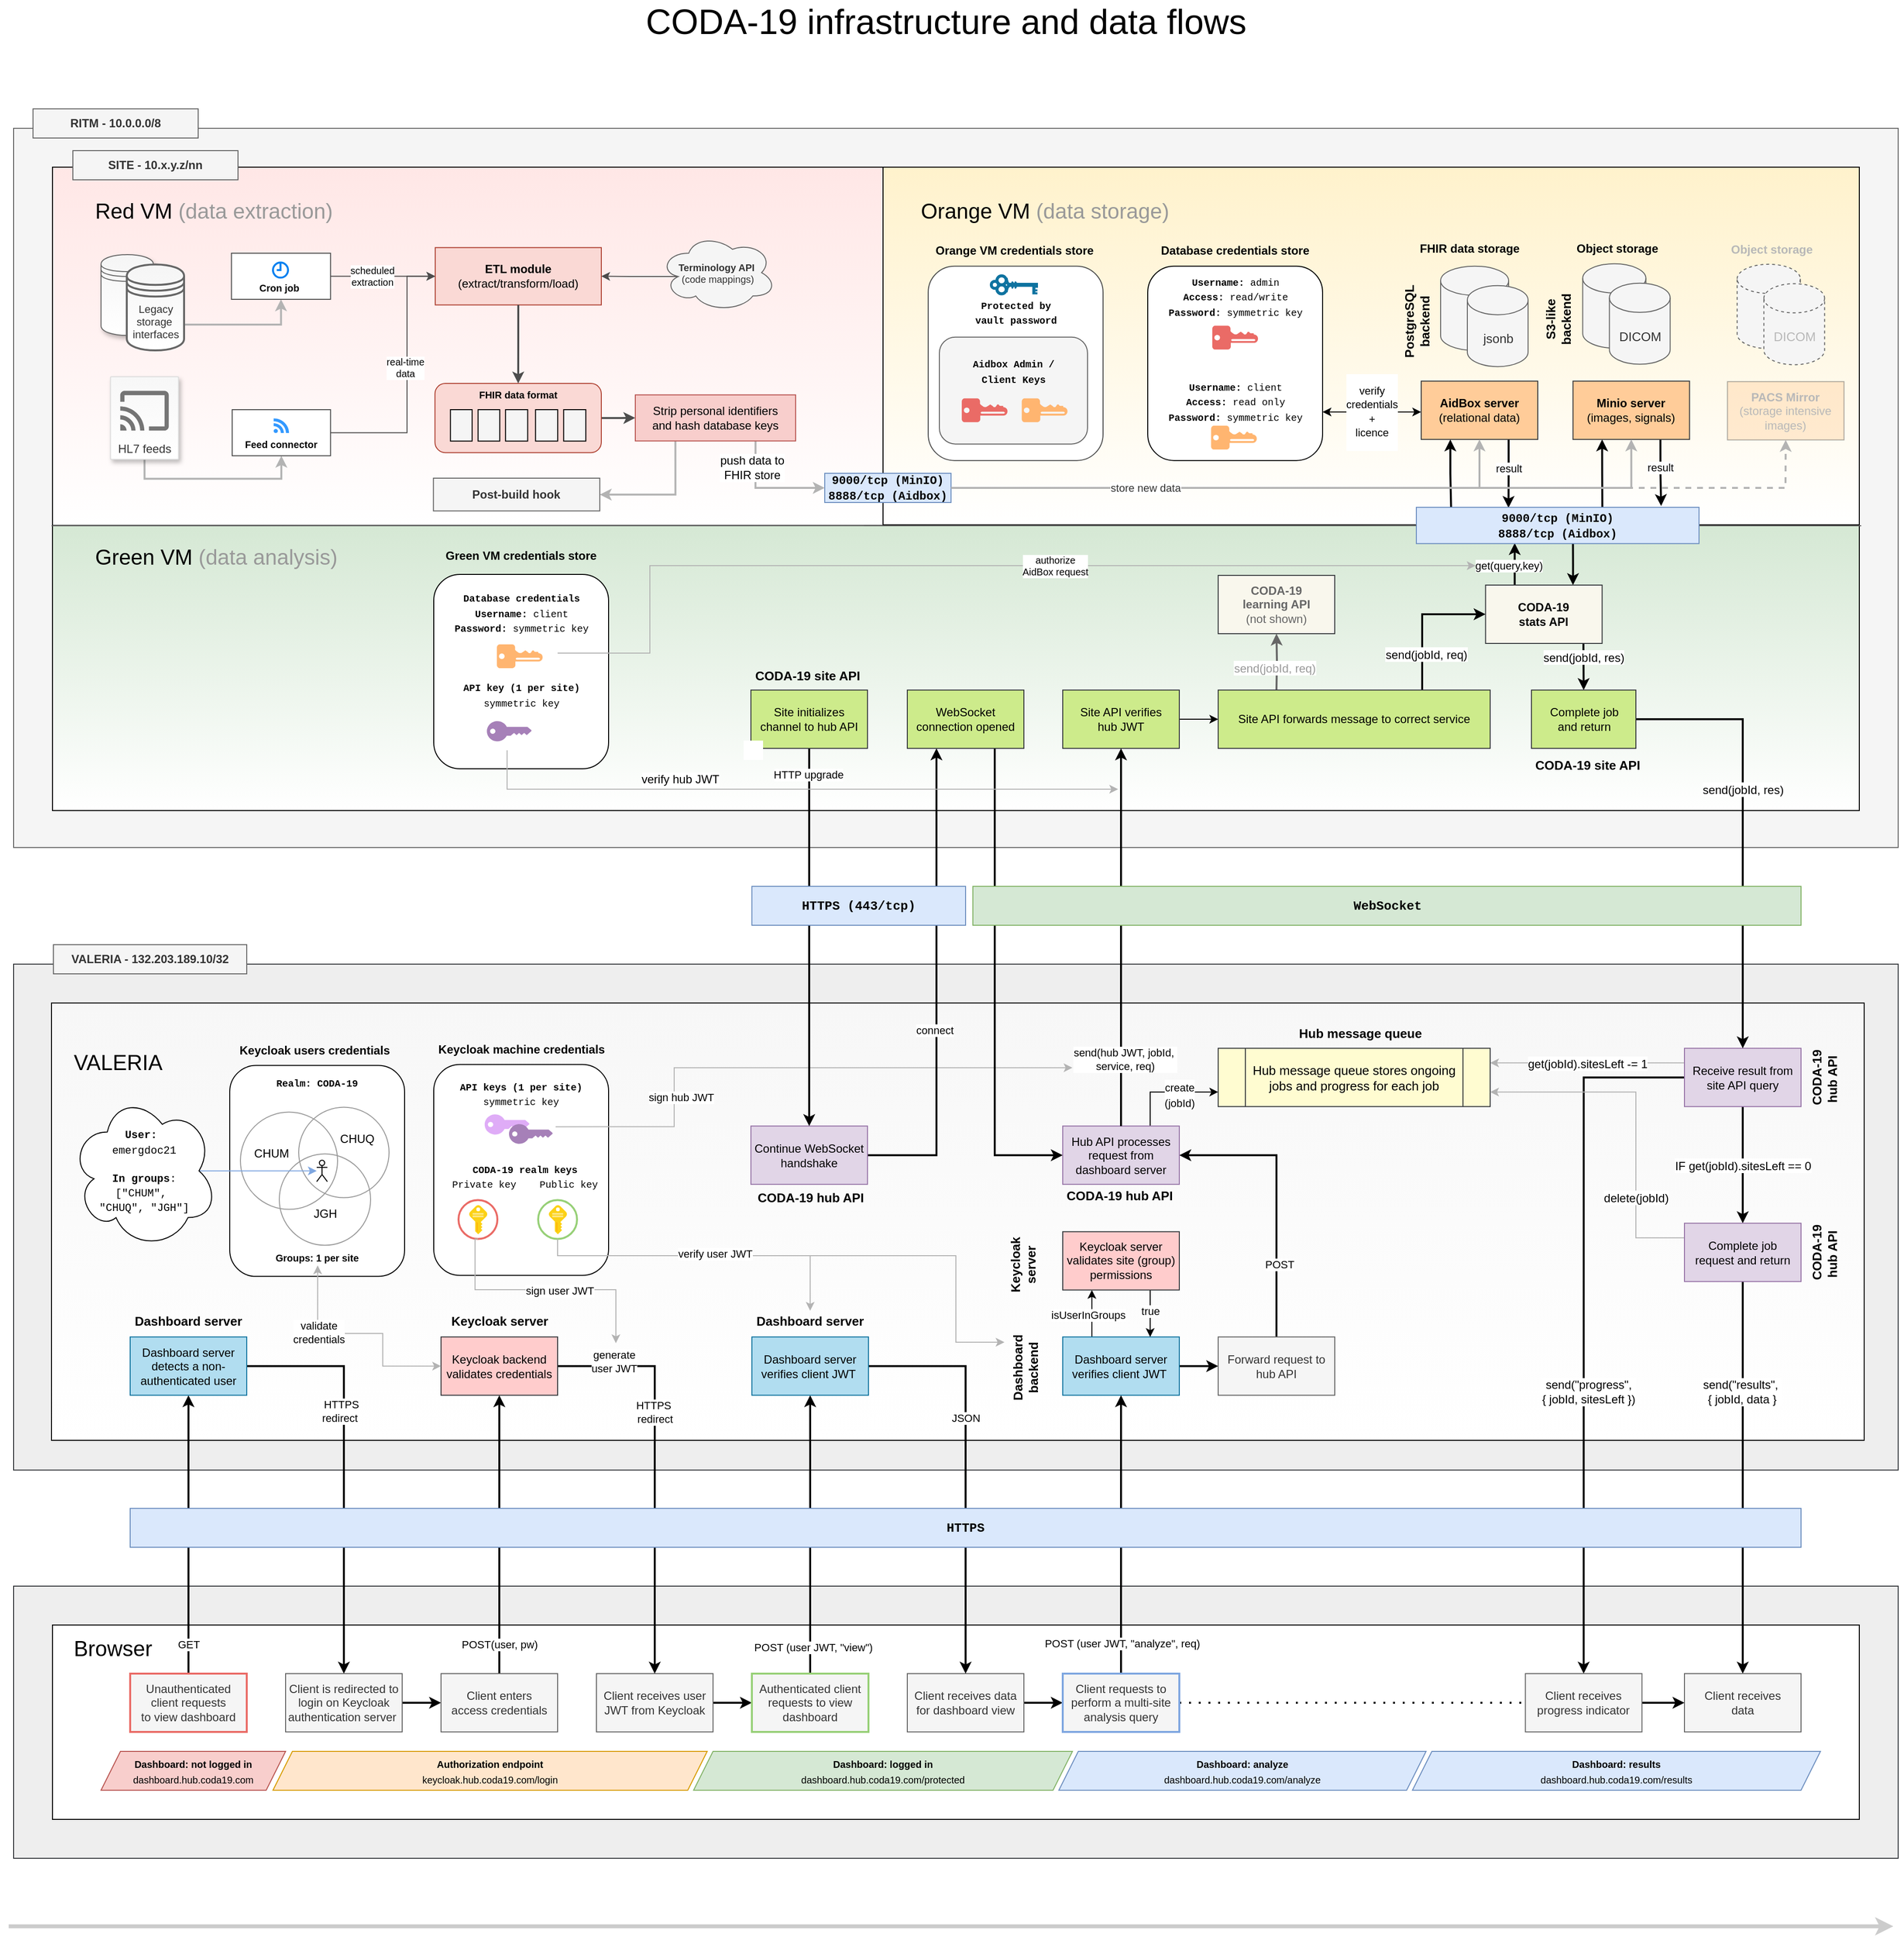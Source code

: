 <mxfile version="14.4.3" type="github">
  <diagram id="xXC8S_svYIRL2FnE1IQ2" name="Page-1">
    <mxGraphModel dx="3555" dy="6243" grid="1" gridSize="10" guides="1" tooltips="1" connect="1" arrows="1" fold="1" page="1" pageScale="1" pageWidth="2500" pageHeight="2200" math="0" shadow="0">
      <root>
        <mxCell id="0" />
        <mxCell id="1" parent="0" />
        <mxCell id="SOQEpB_5hbGgffHvEP00-1" value="" style="rounded=0;whiteSpace=wrap;html=1;fontSize=12;fillColor=#eeeeee;strokeColor=#36393d;" vertex="1" parent="1">
          <mxGeometry x="245" y="-3260" width="1940" height="520.59" as="geometry" />
        </mxCell>
        <mxCell id="SOQEpB_5hbGgffHvEP00-2" value="" style="rounded=0;whiteSpace=wrap;html=1;fontSize=12;" vertex="1" parent="1">
          <mxGeometry x="285" y="-3219.41" width="1860" height="440" as="geometry" />
        </mxCell>
        <mxCell id="SOQEpB_5hbGgffHvEP00-3" value="" style="rounded=0;whiteSpace=wrap;html=1;strokeColor=#000000;strokeWidth=1;gradientColor=#ffffff;fontSize=10;fontColor=#3399FF;fillColor=#F7F7F7;" vertex="1" parent="1">
          <mxGeometry x="284" y="-3220" width="1866" height="450" as="geometry" />
        </mxCell>
        <mxCell id="SOQEpB_5hbGgffHvEP00-4" value="" style="rounded=0;whiteSpace=wrap;html=1;fontSize=12;fillColor=#f5f5f5;strokeColor=#666666;fontColor=#333333;" vertex="1" parent="1">
          <mxGeometry x="245" y="-4120" width="1940" height="740" as="geometry" />
        </mxCell>
        <mxCell id="SOQEpB_5hbGgffHvEP00-5" value="" style="rounded=0;whiteSpace=wrap;html=1;fillColor=#FCFCFC;gradientColor=#ffffff;fontSize=12;" vertex="1" parent="1">
          <mxGeometry x="285" y="-4080" width="1860" height="660" as="geometry" />
        </mxCell>
        <mxCell id="SOQEpB_5hbGgffHvEP00-6" value="" style="rounded=0;whiteSpace=wrap;html=1;strokeColor=#000000;strokeWidth=1;gradientColor=#ffffff;fontSize=10;fontColor=#3399FF;fillColor=#FFF2CC;" vertex="1" parent="1">
          <mxGeometry x="1140" y="-4080" width="1005" height="368" as="geometry" />
        </mxCell>
        <mxCell id="SOQEpB_5hbGgffHvEP00-7" value="" style="rounded=0;whiteSpace=wrap;html=1;strokeColor=#000000;strokeWidth=1;gradientColor=#ffffff;fontSize=10;fontColor=#3399FF;fillColor=#FFE7E6;" vertex="1" parent="1">
          <mxGeometry x="285" y="-4080" width="855" height="370" as="geometry" />
        </mxCell>
        <mxCell id="SOQEpB_5hbGgffHvEP00-8" value="" style="rounded=0;whiteSpace=wrap;html=1;strokeColor=#000000;strokeWidth=1;gradientColor=#ffffff;fontSize=10;fontColor=#3399FF;fillColor=#D5E8D4;" vertex="1" parent="1">
          <mxGeometry x="285" y="-3711.35" width="1860" height="293.35" as="geometry" />
        </mxCell>
        <mxCell id="SOQEpB_5hbGgffHvEP00-9" value="" style="rounded=0;whiteSpace=wrap;html=1;fontSize=12;fillColor=#eeeeee;strokeColor=#36393d;" vertex="1" parent="1">
          <mxGeometry x="245" y="-2620" width="1940" height="280" as="geometry" />
        </mxCell>
        <mxCell id="SOQEpB_5hbGgffHvEP00-10" value="" style="rounded=0;whiteSpace=wrap;html=1;fontSize=12;" vertex="1" parent="1">
          <mxGeometry x="285" y="-2580" width="1860" height="200" as="geometry" />
        </mxCell>
        <mxCell id="SOQEpB_5hbGgffHvEP00-11" value="" style="group" vertex="1" connectable="0" parent="1">
          <mxGeometry x="645" y="-3156.7" width="240" height="217" as="geometry" />
        </mxCell>
        <mxCell id="SOQEpB_5hbGgffHvEP00-12" value="" style="rounded=1;whiteSpace=wrap;html=1;" vertex="1" parent="SOQEpB_5hbGgffHvEP00-11">
          <mxGeometry x="32.5" width="180" height="217" as="geometry" />
        </mxCell>
        <mxCell id="SOQEpB_5hbGgffHvEP00-13" value="&lt;font style=&quot;font-size: 10px&quot;&gt;&lt;font face=&quot;Courier New&quot;&gt;&lt;b&gt;CODA-19 realm keys&lt;/b&gt;&lt;br&gt;&amp;nbsp; &amp;nbsp; &amp;nbsp;Private key&amp;nbsp;&amp;nbsp; &amp;nbsp;Public key&amp;nbsp;&amp;nbsp; &amp;nbsp;&amp;nbsp;&lt;/font&gt;&lt;br&gt;&lt;/font&gt;" style="text;html=1;strokeColor=none;fillColor=none;align=center;verticalAlign=middle;whiteSpace=wrap;rounded=0;" vertex="1" parent="SOQEpB_5hbGgffHvEP00-11">
          <mxGeometry x="9" y="99.7" width="235" height="29.931" as="geometry" />
        </mxCell>
        <mxCell id="SOQEpB_5hbGgffHvEP00-14" value="&lt;font style=&quot;font-size: 10px&quot;&gt;&lt;font face=&quot;Courier New&quot;&gt;&lt;b&gt;API keys (1 per site)&lt;/b&gt;&lt;br&gt;symmetric key&lt;/font&gt;&lt;br&gt;&lt;/font&gt;" style="text;html=1;strokeColor=none;fillColor=none;align=center;verticalAlign=middle;whiteSpace=wrap;rounded=0;" vertex="1" parent="SOQEpB_5hbGgffHvEP00-11">
          <mxGeometry x="5" y="5" width="235" height="50" as="geometry" />
        </mxCell>
        <mxCell id="SOQEpB_5hbGgffHvEP00-15" value="" style="points=[[0,0.5,0],[0.24,0,0],[0.5,0.28,0],[0.995,0.475,0],[0.5,0.72,0],[0.24,1,0]];verticalLabelPosition=bottom;html=1;verticalAlign=top;aspect=fixed;align=center;pointerEvents=1;shape=mxgraph.cisco19.key;strokeColor=none;fillColor=#DFACF7;" vertex="1" parent="SOQEpB_5hbGgffHvEP00-11">
          <mxGeometry x="84.94" y="51.29" width="46.11" height="20.75" as="geometry" />
        </mxCell>
        <mxCell id="SOQEpB_5hbGgffHvEP00-16" value="" style="points=[[0,0.5,0],[0.24,0,0],[0.5,0.28,0],[0.995,0.475,0],[0.5,0.72,0],[0.24,1,0]];verticalLabelPosition=bottom;html=1;verticalAlign=top;aspect=fixed;align=center;pointerEvents=1;shape=mxgraph.cisco19.key;strokeColor=none;fillColor=#A680B8;" vertex="1" parent="SOQEpB_5hbGgffHvEP00-11">
          <mxGeometry x="110" y="61.29" width="45.05" height="20.27" as="geometry" />
        </mxCell>
        <mxCell id="SOQEpB_5hbGgffHvEP00-17" value="" style="ellipse;whiteSpace=wrap;html=1;aspect=fixed;fontFamily=Helvetica;fontSize=13;strokeColor=#EA6B66;strokeWidth=2;" vertex="1" parent="SOQEpB_5hbGgffHvEP00-11">
          <mxGeometry x="58" y="139.44" width="40" height="40" as="geometry" />
        </mxCell>
        <mxCell id="SOQEpB_5hbGgffHvEP00-18" value="" style="ellipse;whiteSpace=wrap;html=1;aspect=fixed;fontFamily=Helvetica;fontSize=13;strokeColor=#97D077;strokeWidth=2;" vertex="1" parent="SOQEpB_5hbGgffHvEP00-11">
          <mxGeometry x="140" y="139.44" width="40" height="40" as="geometry" />
        </mxCell>
        <mxCell id="SOQEpB_5hbGgffHvEP00-19" value="" style="aspect=fixed;html=1;points=[];align=center;image;fontSize=12;image=img/lib/mscae/Key.svg;fillColor=#DFACF7;gradientColor=#ffffff;" vertex="1" parent="SOQEpB_5hbGgffHvEP00-11">
          <mxGeometry x="151" y="144.7" width="18.6" height="30" as="geometry" />
        </mxCell>
        <mxCell id="SOQEpB_5hbGgffHvEP00-20" style="edgeStyle=orthogonalEdgeStyle;rounded=0;orthogonalLoop=1;jettySize=auto;html=1;startArrow=none;startFill=0;endArrow=classic;endFill=1;strokeWidth=1;strokeColor=#B3B3B3;exitX=0.697;exitY=0.295;exitDx=0;exitDy=0;exitPerimeter=0;" edge="1" parent="1" source="SOQEpB_5hbGgffHvEP00-12">
          <mxGeometry relative="1" as="geometry">
            <mxPoint x="1335" y="-3153.41" as="targetPoint" />
            <mxPoint x="795" y="-3114.7" as="sourcePoint" />
            <Array as="points">
              <mxPoint x="925" y="-3092.41" />
              <mxPoint x="925" y="-3153.41" />
              <mxPoint x="1335" y="-3153.41" />
            </Array>
          </mxGeometry>
        </mxCell>
        <mxCell id="SOQEpB_5hbGgffHvEP00-21" value="sign hub JWT" style="edgeLabel;html=1;align=center;verticalAlign=middle;resizable=0;points=[];" vertex="1" connectable="0" parent="SOQEpB_5hbGgffHvEP00-20">
          <mxGeometry x="-0.577" y="-4" relative="1" as="geometry">
            <mxPoint x="2.88" y="-27.04" as="offset" />
          </mxGeometry>
        </mxCell>
        <mxCell id="SOQEpB_5hbGgffHvEP00-22" style="edgeStyle=orthogonalEdgeStyle;rounded=0;orthogonalLoop=1;jettySize=auto;html=1;exitX=1;exitY=0.5;exitDx=0;exitDy=0;entryX=0;entryY=0.5;entryDx=0;entryDy=0;strokeWidth=2;" edge="1" parent="1" source="SOQEpB_5hbGgffHvEP00-23" target="SOQEpB_5hbGgffHvEP00-82">
          <mxGeometry relative="1" as="geometry" />
        </mxCell>
        <mxCell id="SOQEpB_5hbGgffHvEP00-23" value="Client receives user&lt;br&gt;JWT from Keycloak" style="rounded=0;whiteSpace=wrap;html=1;fillColor=#f5f5f5;strokeColor=#666666;fontColor=#333333;" vertex="1" parent="1">
          <mxGeometry x="845" y="-2530" width="120" height="60" as="geometry" />
        </mxCell>
        <mxCell id="SOQEpB_5hbGgffHvEP00-24" style="edgeStyle=orthogonalEdgeStyle;rounded=0;orthogonalLoop=1;jettySize=auto;html=1;exitX=0.5;exitY=0;exitDx=0;exitDy=0;strokeWidth=2;" edge="1" parent="1" source="SOQEpB_5hbGgffHvEP00-26" target="SOQEpB_5hbGgffHvEP00-69">
          <mxGeometry relative="1" as="geometry" />
        </mxCell>
        <mxCell id="SOQEpB_5hbGgffHvEP00-25" value="GET" style="edgeLabel;html=1;align=center;verticalAlign=middle;resizable=0;points=[];" vertex="1" connectable="0" parent="SOQEpB_5hbGgffHvEP00-24">
          <mxGeometry x="0.429" y="1" relative="1" as="geometry">
            <mxPoint x="1" y="174.29" as="offset" />
          </mxGeometry>
        </mxCell>
        <mxCell id="SOQEpB_5hbGgffHvEP00-26" value="Unauthenticated client requests&lt;br&gt;to view dashboard" style="rounded=0;whiteSpace=wrap;html=1;fillColor=#f5f5f5;fontColor=#333333;strokeWidth=2;strokeColor=#EA6B66;" vertex="1" parent="1">
          <mxGeometry x="365" y="-2530" width="120" height="60" as="geometry" />
        </mxCell>
        <mxCell id="SOQEpB_5hbGgffHvEP00-27" style="edgeStyle=orthogonalEdgeStyle;rounded=0;orthogonalLoop=1;jettySize=auto;html=1;exitX=1;exitY=0.5;exitDx=0;exitDy=0;strokeWidth=2;" edge="1" parent="1" source="SOQEpB_5hbGgffHvEP00-28" target="SOQEpB_5hbGgffHvEP00-90">
          <mxGeometry relative="1" as="geometry" />
        </mxCell>
        <mxCell id="SOQEpB_5hbGgffHvEP00-28" value="Client receives data for dashboard view" style="rounded=0;whiteSpace=wrap;html=1;fillColor=#f5f5f5;strokeColor=#666666;fontColor=#333333;" vertex="1" parent="1">
          <mxGeometry x="1165" y="-2530" width="120" height="60" as="geometry" />
        </mxCell>
        <mxCell id="SOQEpB_5hbGgffHvEP00-29" style="edgeStyle=orthogonalEdgeStyle;rounded=0;orthogonalLoop=1;jettySize=auto;html=1;exitX=1;exitY=0.5;exitDx=0;exitDy=0;startArrow=none;startFill=0;strokeWidth=2;" edge="1" parent="1" source="SOQEpB_5hbGgffHvEP00-32" target="SOQEpB_5hbGgffHvEP00-35">
          <mxGeometry relative="1" as="geometry" />
        </mxCell>
        <mxCell id="SOQEpB_5hbGgffHvEP00-30" style="edgeStyle=orthogonalEdgeStyle;rounded=0;orthogonalLoop=1;jettySize=auto;html=1;exitX=0.25;exitY=0;exitDx=0;exitDy=0;entryX=0.25;entryY=1;entryDx=0;entryDy=0;strokeWidth=1;" edge="1" parent="1" source="SOQEpB_5hbGgffHvEP00-32" target="SOQEpB_5hbGgffHvEP00-93">
          <mxGeometry relative="1" as="geometry" />
        </mxCell>
        <mxCell id="SOQEpB_5hbGgffHvEP00-31" value="isUserInGroups" style="edgeLabel;html=1;align=center;verticalAlign=middle;resizable=0;points=[];" vertex="1" connectable="0" parent="SOQEpB_5hbGgffHvEP00-30">
          <mxGeometry x="-0.188" y="4" relative="1" as="geometry">
            <mxPoint y="-3.53" as="offset" />
          </mxGeometry>
        </mxCell>
        <mxCell id="SOQEpB_5hbGgffHvEP00-32" value="Dashboard server&lt;br&gt;verifies client JWT&amp;nbsp;" style="rounded=0;whiteSpace=wrap;html=1;fillColor=#b1ddf0;strokeColor=#10739e;" vertex="1" parent="1">
          <mxGeometry x="1325" y="-2876.41" width="120" height="60" as="geometry" />
        </mxCell>
        <mxCell id="SOQEpB_5hbGgffHvEP00-33" style="edgeStyle=orthogonalEdgeStyle;rounded=0;orthogonalLoop=1;jettySize=auto;html=1;exitX=0.5;exitY=0;exitDx=0;exitDy=0;entryX=1;entryY=0.5;entryDx=0;entryDy=0;startArrow=none;startFill=0;endArrow=classic;endFill=1;strokeWidth=2;" edge="1" parent="1" source="SOQEpB_5hbGgffHvEP00-35" target="SOQEpB_5hbGgffHvEP00-106">
          <mxGeometry relative="1" as="geometry" />
        </mxCell>
        <mxCell id="SOQEpB_5hbGgffHvEP00-34" value="POST" style="edgeLabel;html=1;align=center;verticalAlign=middle;resizable=0;points=[];" vertex="1" connectable="0" parent="SOQEpB_5hbGgffHvEP00-33">
          <mxGeometry x="-0.479" y="-3" relative="1" as="geometry">
            <mxPoint as="offset" />
          </mxGeometry>
        </mxCell>
        <mxCell id="SOQEpB_5hbGgffHvEP00-35" value="Forward request to hub API" style="rounded=0;whiteSpace=wrap;html=1;fillColor=#f5f5f5;strokeColor=#666666;fontColor=#333333;" vertex="1" parent="1">
          <mxGeometry x="1485" y="-2876.41" width="120" height="60" as="geometry" />
        </mxCell>
        <mxCell id="SOQEpB_5hbGgffHvEP00-36" style="edgeStyle=orthogonalEdgeStyle;rounded=0;orthogonalLoop=1;jettySize=auto;html=1;entryX=0.5;entryY=0;entryDx=0;entryDy=0;startArrow=none;startFill=0;endArrow=classic;endFill=1;strokeWidth=2;" edge="1" parent="1" target="SOQEpB_5hbGgffHvEP00-130">
          <mxGeometry relative="1" as="geometry">
            <mxPoint x="1861" y="-3580" as="sourcePoint" />
            <Array as="points">
              <mxPoint x="1861" y="-3590" />
              <mxPoint x="1861" y="-3566" />
            </Array>
          </mxGeometry>
        </mxCell>
        <mxCell id="SOQEpB_5hbGgffHvEP00-37" value="&lt;font style=&quot;font-size: 12px&quot;&gt;send(jobId, res)&lt;/font&gt;" style="edgeLabel;html=1;align=center;verticalAlign=middle;resizable=0;points=[];fontSize=13;" vertex="1" connectable="0" parent="SOQEpB_5hbGgffHvEP00-36">
          <mxGeometry x="0.251" relative="1" as="geometry">
            <mxPoint x="0.11" y="-12.94" as="offset" />
          </mxGeometry>
        </mxCell>
        <mxCell id="SOQEpB_5hbGgffHvEP00-38" style="edgeStyle=orthogonalEdgeStyle;rounded=0;orthogonalLoop=1;jettySize=auto;html=1;exitX=0.25;exitY=0;exitDx=0;exitDy=0;entryX=0.348;entryY=0.986;entryDx=0;entryDy=0;entryPerimeter=0;startArrow=none;startFill=0;endArrow=classic;endFill=1;strokeWidth=2;" edge="1" parent="1" source="SOQEpB_5hbGgffHvEP00-41" target="SOQEpB_5hbGgffHvEP00-239">
          <mxGeometry relative="1" as="geometry" />
        </mxCell>
        <mxCell id="SOQEpB_5hbGgffHvEP00-39" value="get(query,key)" style="edgeLabel;html=1;align=center;verticalAlign=middle;resizable=0;points=[];" vertex="1" connectable="0" parent="SOQEpB_5hbGgffHvEP00-38">
          <mxGeometry x="-0.255" y="1" relative="1" as="geometry">
            <mxPoint x="-5.26" y="-3.81" as="offset" />
          </mxGeometry>
        </mxCell>
        <mxCell id="SOQEpB_5hbGgffHvEP00-40" style="edgeStyle=orthogonalEdgeStyle;rounded=0;orthogonalLoop=1;jettySize=auto;html=1;exitX=0.75;exitY=0;exitDx=0;exitDy=0;entryX=0.554;entryY=1.001;entryDx=0;entryDy=0;entryPerimeter=0;startArrow=classic;startFill=1;endArrow=none;endFill=0;strokeWidth=2;" edge="1" parent="1" source="SOQEpB_5hbGgffHvEP00-41" target="SOQEpB_5hbGgffHvEP00-239">
          <mxGeometry relative="1" as="geometry" />
        </mxCell>
        <mxCell id="SOQEpB_5hbGgffHvEP00-41" value="&lt;b&gt;CODA-19 &lt;br&gt;stats API&lt;br&gt;&lt;/b&gt;" style="rounded=0;whiteSpace=wrap;html=1;fillColor=#f9f7ed;strokeColor=#36393d;" vertex="1" parent="1">
          <mxGeometry x="1760.25" y="-3650" width="120" height="60" as="geometry" />
        </mxCell>
        <mxCell id="SOQEpB_5hbGgffHvEP00-42" value="" style="endArrow=none;html=1;" edge="1" parent="1" target="SOQEpB_5hbGgffHvEP00-5">
          <mxGeometry width="50" height="50" relative="1" as="geometry">
            <mxPoint x="285" y="-3721" as="sourcePoint" />
            <mxPoint x="2125" y="-3721" as="targetPoint" />
          </mxGeometry>
        </mxCell>
        <mxCell id="SOQEpB_5hbGgffHvEP00-43" value="&lt;p style=&quot;font-size: 11px&quot;&gt;&lt;span style=&quot;font-family: &amp;#34;helvetica&amp;#34;&quot;&gt;verify &lt;br&gt;credentials &lt;br&gt;+ &lt;br&gt;licence&lt;/span&gt;&lt;/p&gt;" style="edgeStyle=orthogonalEdgeStyle;rounded=0;orthogonalLoop=1;jettySize=auto;html=1;exitX=-0.001;exitY=0.529;exitDx=0;exitDy=0;entryX=1;entryY=0.75;entryDx=0;entryDy=0;startArrow=classic;startFill=1;endArrow=classic;endFill=1;strokeColor=#000000;strokeWidth=1;fontFamily=Courier New;fontSize=13;exitPerimeter=0;" edge="1" parent="1" source="SOQEpB_5hbGgffHvEP00-47" target="SOQEpB_5hbGgffHvEP00-178">
          <mxGeometry relative="1" as="geometry">
            <Array as="points" />
          </mxGeometry>
        </mxCell>
        <mxCell id="SOQEpB_5hbGgffHvEP00-44" style="edgeStyle=orthogonalEdgeStyle;rounded=0;orthogonalLoop=1;jettySize=auto;html=1;exitX=0.75;exitY=1;exitDx=0;exitDy=0;entryX=0.326;entryY=0.015;entryDx=0;entryDy=0;entryPerimeter=0;startArrow=none;startFill=0;endArrow=classic;endFill=1;strokeWidth=2;" edge="1" parent="1" source="SOQEpB_5hbGgffHvEP00-47" target="SOQEpB_5hbGgffHvEP00-239">
          <mxGeometry relative="1" as="geometry" />
        </mxCell>
        <mxCell id="SOQEpB_5hbGgffHvEP00-45" value="result" style="edgeLabel;html=1;align=center;verticalAlign=middle;resizable=0;points=[];" vertex="1" connectable="0" parent="SOQEpB_5hbGgffHvEP00-44">
          <mxGeometry x="-0.245" y="-1" relative="1" as="geometry">
            <mxPoint x="1.01" y="2.99" as="offset" />
          </mxGeometry>
        </mxCell>
        <mxCell id="SOQEpB_5hbGgffHvEP00-46" style="edgeStyle=orthogonalEdgeStyle;rounded=0;orthogonalLoop=1;jettySize=auto;html=1;exitX=0.25;exitY=1;exitDx=0;exitDy=0;entryX=0.123;entryY=0.027;entryDx=0;entryDy=0;entryPerimeter=0;startArrow=classic;startFill=1;endArrow=none;endFill=0;strokeWidth=2;" edge="1" parent="1" source="SOQEpB_5hbGgffHvEP00-47" target="SOQEpB_5hbGgffHvEP00-239">
          <mxGeometry relative="1" as="geometry" />
        </mxCell>
        <mxCell id="SOQEpB_5hbGgffHvEP00-47" value="&lt;b&gt;AidBox server&lt;/b&gt;&lt;br&gt;(relational data)" style="rounded=0;whiteSpace=wrap;html=1;fillColor=#ffcc99;strokeColor=#36393d;" vertex="1" parent="1">
          <mxGeometry x="1694" y="-3859.85" width="120" height="60" as="geometry" />
        </mxCell>
        <mxCell id="SOQEpB_5hbGgffHvEP00-48" value="Orange VM&amp;nbsp;&lt;span style=&quot;color: rgb(153 , 153 , 153)&quot;&gt;(data storage)&lt;/span&gt;" style="text;html=1;strokeColor=none;fillColor=none;align=left;verticalAlign=middle;whiteSpace=wrap;rounded=0;fontSize=22;" vertex="1" parent="1">
          <mxGeometry x="1176.75" y="-4049" width="300" height="30" as="geometry" />
        </mxCell>
        <mxCell id="SOQEpB_5hbGgffHvEP00-49" value="Green VM&amp;nbsp;&lt;font color=&quot;#999999&quot;&gt;(data analysis)&lt;/font&gt;" style="text;html=1;strokeColor=none;fillColor=none;align=left;verticalAlign=middle;whiteSpace=wrap;rounded=0;fontSize=22;" vertex="1" parent="1">
          <mxGeometry x="326.5" y="-3692.7" width="277" height="30" as="geometry" />
        </mxCell>
        <mxCell id="SOQEpB_5hbGgffHvEP00-50" value="VALERIA" style="text;html=1;strokeColor=none;fillColor=none;align=left;verticalAlign=middle;whiteSpace=wrap;rounded=0;fontSize=22;" vertex="1" parent="1">
          <mxGeometry x="305" y="-3173.41" width="150" height="30" as="geometry" />
        </mxCell>
        <mxCell id="SOQEpB_5hbGgffHvEP00-51" value="Browser" style="text;html=1;strokeColor=none;fillColor=none;align=left;verticalAlign=middle;whiteSpace=wrap;rounded=0;fontSize=22;" vertex="1" parent="1">
          <mxGeometry x="304.75" y="-2570" width="150" height="30" as="geometry" />
        </mxCell>
        <mxCell id="SOQEpB_5hbGgffHvEP00-52" style="edgeStyle=orthogonalEdgeStyle;rounded=0;orthogonalLoop=1;jettySize=auto;html=1;exitX=1;exitY=0.5;exitDx=0;exitDy=0;strokeWidth=2;entryX=0.25;entryY=1;entryDx=0;entryDy=0;" edge="1" parent="1" source="SOQEpB_5hbGgffHvEP00-54" target="SOQEpB_5hbGgffHvEP00-101">
          <mxGeometry relative="1" as="geometry">
            <mxPoint x="1225.059" y="-3470" as="targetPoint" />
          </mxGeometry>
        </mxCell>
        <mxCell id="SOQEpB_5hbGgffHvEP00-53" value="connect" style="edgeLabel;html=1;align=center;verticalAlign=middle;resizable=0;points=[];" vertex="1" connectable="0" parent="SOQEpB_5hbGgffHvEP00-52">
          <mxGeometry x="0.282" y="2" relative="1" as="geometry">
            <mxPoint y="114.59" as="offset" />
          </mxGeometry>
        </mxCell>
        <mxCell id="SOQEpB_5hbGgffHvEP00-54" value="Continue WebSocket&lt;br&gt;handshake" style="rounded=0;whiteSpace=wrap;html=1;strokeColor=#9673a6;fillColor=#e1d5e7;" vertex="1" parent="1">
          <mxGeometry x="1004" y="-3093.41" width="120" height="60" as="geometry" />
        </mxCell>
        <mxCell id="SOQEpB_5hbGgffHvEP00-55" style="edgeStyle=orthogonalEdgeStyle;rounded=0;orthogonalLoop=1;jettySize=auto;html=1;exitX=0.5;exitY=1;exitDx=0;exitDy=0;strokeWidth=2;" edge="1" parent="1" source="SOQEpB_5hbGgffHvEP00-57" target="SOQEpB_5hbGgffHvEP00-54">
          <mxGeometry relative="1" as="geometry">
            <mxPoint x="1064" y="-3470" as="sourcePoint" />
          </mxGeometry>
        </mxCell>
        <mxCell id="SOQEpB_5hbGgffHvEP00-56" value="HTTP upgrade" style="edgeLabel;html=1;align=center;verticalAlign=middle;resizable=0;points=[];" vertex="1" connectable="0" parent="SOQEpB_5hbGgffHvEP00-55">
          <mxGeometry x="-0.429" y="-2" relative="1" as="geometry">
            <mxPoint x="0.5" y="-84" as="offset" />
          </mxGeometry>
        </mxCell>
        <mxCell id="SOQEpB_5hbGgffHvEP00-57" value="Site initializes channel to hub API" style="rounded=0;whiteSpace=wrap;html=1;fillColor=#cdeb8b;strokeColor=#36393d;" vertex="1" parent="1">
          <mxGeometry x="1004" y="-3542" width="120" height="60" as="geometry" />
        </mxCell>
        <mxCell id="SOQEpB_5hbGgffHvEP00-58" value="&lt;font style=&quot;font-size: 12px&quot;&gt;get(jobId).sitesLeft -= 1&lt;/font&gt;" style="edgeStyle=orthogonalEdgeStyle;rounded=0;orthogonalLoop=1;jettySize=auto;html=1;exitX=0;exitY=0.25;exitDx=0;exitDy=0;entryX=1;entryY=0.25;entryDx=0;entryDy=0;startArrow=none;startFill=0;endArrow=classic;endFill=1;strokeWidth=1;fontSize=13;strokeColor=#B3B3B3;" edge="1" parent="1" source="SOQEpB_5hbGgffHvEP00-62" target="SOQEpB_5hbGgffHvEP00-131">
          <mxGeometry relative="1" as="geometry" />
        </mxCell>
        <mxCell id="SOQEpB_5hbGgffHvEP00-59" value="&lt;font style=&quot;font-size: 12px&quot;&gt;IF get(jobId).sitesLeft == 0&lt;/font&gt;" style="edgeStyle=orthogonalEdgeStyle;rounded=0;orthogonalLoop=1;jettySize=auto;html=1;exitX=0.5;exitY=1;exitDx=0;exitDy=0;startArrow=none;startFill=0;endArrow=classic;endFill=1;strokeColor=#000000;strokeWidth=2;fontSize=13;" edge="1" parent="1" source="SOQEpB_5hbGgffHvEP00-62" target="SOQEpB_5hbGgffHvEP00-137">
          <mxGeometry relative="1" as="geometry" />
        </mxCell>
        <mxCell id="SOQEpB_5hbGgffHvEP00-60" style="edgeStyle=orthogonalEdgeStyle;rounded=0;orthogonalLoop=1;jettySize=auto;html=1;exitX=0;exitY=0.5;exitDx=0;exitDy=0;entryX=0.5;entryY=0;entryDx=0;entryDy=0;startArrow=none;startFill=0;endArrow=classic;endFill=1;strokeWidth=2;fontSize=13;" edge="1" parent="1" source="SOQEpB_5hbGgffHvEP00-62" target="SOQEpB_5hbGgffHvEP00-142">
          <mxGeometry relative="1" as="geometry" />
        </mxCell>
        <mxCell id="SOQEpB_5hbGgffHvEP00-61" value="send(&quot;progress&quot;, &lt;br&gt;{ jobId, sitesLeft })" style="edgeLabel;html=1;align=center;verticalAlign=middle;resizable=0;points=[];fontSize=12;" vertex="1" connectable="0" parent="SOQEpB_5hbGgffHvEP00-60">
          <mxGeometry x="0.554" relative="1" as="geometry">
            <mxPoint x="4.25" y="-130.25" as="offset" />
          </mxGeometry>
        </mxCell>
        <mxCell id="SOQEpB_5hbGgffHvEP00-62" value="Receive result from site API query" style="rounded=0;whiteSpace=wrap;html=1;fillColor=#e1d5e7;strokeColor=#9673a6;" vertex="1" parent="1">
          <mxGeometry x="1965" y="-3173.41" width="120" height="60" as="geometry" />
        </mxCell>
        <mxCell id="SOQEpB_5hbGgffHvEP00-63" style="edgeStyle=orthogonalEdgeStyle;rounded=0;orthogonalLoop=1;jettySize=auto;html=1;exitX=0.5;exitY=1;exitDx=0;exitDy=0;startArrow=none;startFill=0;strokeWidth=2;fontFamily=Courier New;fontSize=14;" edge="1" parent="1" source="SOQEpB_5hbGgffHvEP00-137" target="SOQEpB_5hbGgffHvEP00-66">
          <mxGeometry relative="1" as="geometry">
            <mxPoint x="1865.0" y="-2924.7" as="sourcePoint" />
          </mxGeometry>
        </mxCell>
        <mxCell id="SOQEpB_5hbGgffHvEP00-64" value="&lt;span style=&quot;color: rgba(0 , 0 , 0 , 0) ; font-family: monospace ; font-size: 0px ; background-color: rgb(248 , 249 , 250)&quot;&gt;%3CmxGraphModel%3E%3Croot%3E%3CmxCell%20id%3D%220%22%2F%3E%3CmxCell%20id%3D%221%22%20parent%3D%220%22%2F%3E%3CmxCell%20id%3D%222%22%20value%3D%22send(%26quot%3Bprogress%26quot%3B%2C%20%26lt%3Bbr%26gt%3BjobId%2C%20sitesLeft)%22%20style%3D%22edgeLabel%3Bhtml%3D1%3Balign%3Dcenter%3BverticalAlign%3Dmiddle%3Bresizable%3D0%3Bpoints%3D%5B%5D%3BfontSize%3D12%3B%22%20vertex%3D%221%22%20connectable%3D%220%22%20parent%3D%221%22%3E%3CmxGeometry%20x%3D%221616.221%22%20y%3D%22-1402.429%22%20as%3D%22geometry%22%2F%3E%3C%2FmxCell%3E%3C%2Froot%3E%3C%2FmxGraphModel%3E&lt;/span&gt;" style="edgeLabel;html=1;align=center;verticalAlign=middle;resizable=0;points=[];fontSize=12;" vertex="1" connectable="0" parent="SOQEpB_5hbGgffHvEP00-63">
          <mxGeometry x="-0.011" y="2" relative="1" as="geometry">
            <mxPoint as="offset" />
          </mxGeometry>
        </mxCell>
        <mxCell id="SOQEpB_5hbGgffHvEP00-65" value="send(&quot;results&quot;,&amp;nbsp;&lt;br&gt;{ jobId, data }" style="edgeLabel;html=1;align=center;verticalAlign=middle;resizable=0;points=[];fontSize=12;" vertex="1" connectable="0" parent="SOQEpB_5hbGgffHvEP00-63">
          <mxGeometry x="-0.071" y="-1" relative="1" as="geometry">
            <mxPoint y="-74.09" as="offset" />
          </mxGeometry>
        </mxCell>
        <mxCell id="SOQEpB_5hbGgffHvEP00-66" value="Client receives&lt;br&gt;data" style="rounded=0;whiteSpace=wrap;html=1;fillColor=#f5f5f5;strokeColor=#666666;fontColor=#333333;" vertex="1" parent="1">
          <mxGeometry x="1965" y="-2530" width="120" height="60" as="geometry" />
        </mxCell>
        <mxCell id="SOQEpB_5hbGgffHvEP00-67" style="edgeStyle=orthogonalEdgeStyle;rounded=0;orthogonalLoop=1;jettySize=auto;html=1;exitX=1;exitY=0.5;exitDx=0;exitDy=0;strokeWidth=2;" edge="1" parent="1" source="SOQEpB_5hbGgffHvEP00-69" target="SOQEpB_5hbGgffHvEP00-71">
          <mxGeometry relative="1" as="geometry" />
        </mxCell>
        <mxCell id="SOQEpB_5hbGgffHvEP00-68" value="HTTPS&lt;br&gt;redirect&amp;nbsp;" style="edgeLabel;html=1;align=center;verticalAlign=middle;resizable=0;points=[];" vertex="1" connectable="0" parent="SOQEpB_5hbGgffHvEP00-67">
          <mxGeometry x="0.244" y="-2" relative="1" as="geometry">
            <mxPoint x="-1.5" y="-112.6" as="offset" />
          </mxGeometry>
        </mxCell>
        <mxCell id="SOQEpB_5hbGgffHvEP00-69" value="Dashboard server&lt;br&gt;detects a non-authenticated user" style="rounded=0;whiteSpace=wrap;html=1;strokeColor=#10739e;fillColor=#b1ddf0;" vertex="1" parent="1">
          <mxGeometry x="365" y="-2876.41" width="120" height="60" as="geometry" />
        </mxCell>
        <mxCell id="SOQEpB_5hbGgffHvEP00-70" style="edgeStyle=orthogonalEdgeStyle;rounded=0;orthogonalLoop=1;jettySize=auto;html=1;exitX=1;exitY=0.5;exitDx=0;exitDy=0;strokeWidth=2;" edge="1" parent="1" source="SOQEpB_5hbGgffHvEP00-71" target="SOQEpB_5hbGgffHvEP00-77">
          <mxGeometry relative="1" as="geometry" />
        </mxCell>
        <mxCell id="SOQEpB_5hbGgffHvEP00-71" value="Client is redirected to login on Keycloak&lt;br&gt;authentication server&amp;nbsp;" style="rounded=0;whiteSpace=wrap;html=1;fillColor=#f5f5f5;strokeColor=#666666;fontColor=#333333;" vertex="1" parent="1">
          <mxGeometry x="525" y="-2530" width="120" height="60" as="geometry" />
        </mxCell>
        <mxCell id="SOQEpB_5hbGgffHvEP00-72" style="edgeStyle=orthogonalEdgeStyle;rounded=0;orthogonalLoop=1;jettySize=auto;html=1;exitX=1;exitY=0.5;exitDx=0;exitDy=0;strokeWidth=2;" edge="1" parent="1" source="SOQEpB_5hbGgffHvEP00-75" target="SOQEpB_5hbGgffHvEP00-23">
          <mxGeometry relative="1" as="geometry" />
        </mxCell>
        <mxCell id="SOQEpB_5hbGgffHvEP00-73" value="HTTPS&amp;nbsp;&lt;br&gt;redirect" style="edgeLabel;html=1;align=center;verticalAlign=middle;resizable=0;points=[];" vertex="1" connectable="0" parent="SOQEpB_5hbGgffHvEP00-72">
          <mxGeometry x="0.548" y="2" relative="1" as="geometry">
            <mxPoint x="-2" y="-175.6" as="offset" />
          </mxGeometry>
        </mxCell>
        <mxCell id="SOQEpB_5hbGgffHvEP00-74" value="generate&lt;br&gt;user JWT" style="edgeLabel;html=1;align=center;verticalAlign=middle;resizable=0;points=[];" vertex="1" connectable="0" parent="SOQEpB_5hbGgffHvEP00-72">
          <mxGeometry x="-0.756" y="5" relative="1" as="geometry">
            <mxPoint x="7" as="offset" />
          </mxGeometry>
        </mxCell>
        <mxCell id="SOQEpB_5hbGgffHvEP00-75" value="Keycloak backend validates credentials" style="rounded=0;whiteSpace=wrap;html=1;fillColor=#ffcccc;strokeColor=#36393d;" vertex="1" parent="1">
          <mxGeometry x="685" y="-2876.41" width="120" height="60" as="geometry" />
        </mxCell>
        <mxCell id="SOQEpB_5hbGgffHvEP00-76" value="POST(user, pw)" style="edgeStyle=orthogonalEdgeStyle;rounded=0;orthogonalLoop=1;jettySize=auto;html=1;exitX=0.5;exitY=0;exitDx=0;exitDy=0;strokeWidth=2;" edge="1" parent="1" source="SOQEpB_5hbGgffHvEP00-77" target="SOQEpB_5hbGgffHvEP00-75">
          <mxGeometry x="-0.79" relative="1" as="geometry">
            <mxPoint as="offset" />
          </mxGeometry>
        </mxCell>
        <mxCell id="SOQEpB_5hbGgffHvEP00-77" value="Client enters&lt;br&gt;access credentials" style="rounded=0;whiteSpace=wrap;html=1;fillColor=#f5f5f5;strokeColor=#666666;fontColor=#333333;" vertex="1" parent="1">
          <mxGeometry x="685" y="-2530" width="120" height="60" as="geometry" />
        </mxCell>
        <mxCell id="SOQEpB_5hbGgffHvEP00-78" value="&lt;font style=&quot;font-size: 13px;&quot;&gt;&lt;b style=&quot;font-size: 13px;&quot;&gt;Keycloak server&lt;/b&gt;&lt;/font&gt;" style="text;html=1;strokeColor=none;fillColor=none;align=center;verticalAlign=middle;whiteSpace=wrap;rounded=0;fontSize=13;" vertex="1" parent="1">
          <mxGeometry x="677.5" y="-2903.41" width="135" height="20" as="geometry" />
        </mxCell>
        <mxCell id="SOQEpB_5hbGgffHvEP00-79" value="&lt;font style=&quot;font-size: 13px&quot;&gt;&lt;b style=&quot;font-size: 13px&quot;&gt;Dashboard server&lt;/b&gt;&lt;/font&gt;" style="text;html=1;strokeColor=none;fillColor=none;align=center;verticalAlign=middle;whiteSpace=wrap;rounded=0;fontSize=13;" vertex="1" parent="1">
          <mxGeometry x="346.25" y="-2903.41" width="157.5" height="20" as="geometry" />
        </mxCell>
        <mxCell id="SOQEpB_5hbGgffHvEP00-80" style="edgeStyle=orthogonalEdgeStyle;rounded=0;orthogonalLoop=1;jettySize=auto;html=1;exitX=0.5;exitY=0;exitDx=0;exitDy=0;strokeWidth=2;" edge="1" parent="1" source="SOQEpB_5hbGgffHvEP00-82" target="SOQEpB_5hbGgffHvEP00-85">
          <mxGeometry relative="1" as="geometry" />
        </mxCell>
        <mxCell id="SOQEpB_5hbGgffHvEP00-81" value="POST (user JWT, &quot;view&quot;)" style="edgeLabel;html=1;align=center;verticalAlign=middle;resizable=0;points=[];" vertex="1" connectable="0" parent="SOQEpB_5hbGgffHvEP00-80">
          <mxGeometry x="-0.171" y="2" relative="1" as="geometry">
            <mxPoint x="5" y="91" as="offset" />
          </mxGeometry>
        </mxCell>
        <mxCell id="SOQEpB_5hbGgffHvEP00-82" value="Authenticated client requests to view dashboard" style="rounded=0;whiteSpace=wrap;html=1;fillColor=#f5f5f5;fontColor=#333333;strokeWidth=2;strokeColor=#97D077;" vertex="1" parent="1">
          <mxGeometry x="1005" y="-2530" width="120" height="60" as="geometry" />
        </mxCell>
        <mxCell id="SOQEpB_5hbGgffHvEP00-83" style="edgeStyle=orthogonalEdgeStyle;rounded=0;orthogonalLoop=1;jettySize=auto;html=1;exitX=1;exitY=0.5;exitDx=0;exitDy=0;strokeWidth=2;" edge="1" parent="1" source="SOQEpB_5hbGgffHvEP00-85" target="SOQEpB_5hbGgffHvEP00-28">
          <mxGeometry relative="1" as="geometry" />
        </mxCell>
        <mxCell id="SOQEpB_5hbGgffHvEP00-84" value="JSON" style="edgeLabel;html=1;align=center;verticalAlign=middle;resizable=0;points=[];" vertex="1" connectable="0" parent="SOQEpB_5hbGgffHvEP00-83">
          <mxGeometry x="0.185" y="2" relative="1" as="geometry">
            <mxPoint x="-2" y="-93.41" as="offset" />
          </mxGeometry>
        </mxCell>
        <mxCell id="SOQEpB_5hbGgffHvEP00-85" value="Dashboard server&lt;br&gt;verifies client JWT&amp;nbsp;" style="rounded=0;whiteSpace=wrap;html=1;strokeColor=#10739e;fillColor=#b1ddf0;" vertex="1" parent="1">
          <mxGeometry x="1005" y="-2876.41" width="120" height="60" as="geometry" />
        </mxCell>
        <mxCell id="SOQEpB_5hbGgffHvEP00-86" value="&lt;font style=&quot;font-size: 13px&quot;&gt;&lt;b style=&quot;font-size: 13px&quot;&gt;Dashboard server&lt;/b&gt;&lt;/font&gt;" style="text;html=1;strokeColor=none;fillColor=none;align=center;verticalAlign=middle;whiteSpace=wrap;rounded=0;fontSize=13;" vertex="1" parent="1">
          <mxGeometry x="981.25" y="-2903.41" width="167.5" height="20" as="geometry" />
        </mxCell>
        <mxCell id="SOQEpB_5hbGgffHvEP00-87" style="edgeStyle=orthogonalEdgeStyle;rounded=0;orthogonalLoop=1;jettySize=auto;html=1;exitX=0.5;exitY=0;exitDx=0;exitDy=0;strokeWidth=2;" edge="1" parent="1" source="SOQEpB_5hbGgffHvEP00-90" target="SOQEpB_5hbGgffHvEP00-32">
          <mxGeometry relative="1" as="geometry" />
        </mxCell>
        <mxCell id="SOQEpB_5hbGgffHvEP00-88" value="POST (user JWT, &quot;analyze&quot;, req)" style="edgeLabel;html=1;align=center;verticalAlign=middle;resizable=0;points=[];" vertex="1" connectable="0" parent="SOQEpB_5hbGgffHvEP00-87">
          <mxGeometry x="-0.247" y="-2" relative="1" as="geometry">
            <mxPoint x="-1.5" y="77.14" as="offset" />
          </mxGeometry>
        </mxCell>
        <mxCell id="SOQEpB_5hbGgffHvEP00-89" style="edgeStyle=orthogonalEdgeStyle;rounded=0;orthogonalLoop=1;jettySize=auto;html=1;exitX=1;exitY=0.5;exitDx=0;exitDy=0;entryX=0;entryY=0.5;entryDx=0;entryDy=0;startArrow=none;startFill=0;endArrow=none;endFill=0;strokeColor=#000000;strokeWidth=2;fontSize=12;dashed=1;dashPattern=1 4;" edge="1" parent="1" source="SOQEpB_5hbGgffHvEP00-90" target="SOQEpB_5hbGgffHvEP00-142">
          <mxGeometry relative="1" as="geometry" />
        </mxCell>
        <mxCell id="SOQEpB_5hbGgffHvEP00-90" value="Client requests to perform a multi-site analysis query" style="rounded=0;whiteSpace=wrap;html=1;fillColor=#f5f5f5;fontColor=#333333;strokeWidth=2;strokeColor=#7EA6E0;" vertex="1" parent="1">
          <mxGeometry x="1325" y="-2530" width="120" height="60" as="geometry" />
        </mxCell>
        <mxCell id="SOQEpB_5hbGgffHvEP00-91" style="edgeStyle=orthogonalEdgeStyle;rounded=0;orthogonalLoop=1;jettySize=auto;html=1;exitX=0.75;exitY=1;exitDx=0;exitDy=0;entryX=0.75;entryY=0;entryDx=0;entryDy=0;strokeWidth=1;" edge="1" parent="1" source="SOQEpB_5hbGgffHvEP00-93" target="SOQEpB_5hbGgffHvEP00-32">
          <mxGeometry relative="1" as="geometry" />
        </mxCell>
        <mxCell id="SOQEpB_5hbGgffHvEP00-92" value="true" style="edgeLabel;html=1;align=center;verticalAlign=middle;resizable=0;points=[];" vertex="1" connectable="0" parent="SOQEpB_5hbGgffHvEP00-91">
          <mxGeometry x="-0.341" relative="1" as="geometry">
            <mxPoint y="5.06" as="offset" />
          </mxGeometry>
        </mxCell>
        <mxCell id="SOQEpB_5hbGgffHvEP00-93" value="Keycloak server&lt;br&gt;validates site (group)&lt;br&gt;permissions" style="rounded=0;whiteSpace=wrap;html=1;fillColor=#ffcccc;strokeColor=#36393d;" vertex="1" parent="1">
          <mxGeometry x="1325" y="-2984.7" width="120" height="60" as="geometry" />
        </mxCell>
        <mxCell id="SOQEpB_5hbGgffHvEP00-94" value="" style="shape=image;html=1;verticalAlign=top;verticalLabelPosition=bottom;labelBackgroundColor=#ffffff;imageAspect=0;aspect=fixed;image=https://cdn2.iconfinder.com/data/icons/font-awesome/1792/heartbeat-128.png;imageBackground=#ffffff;" vertex="1" parent="1">
          <mxGeometry x="996.5" y="-3490" width="20" height="20" as="geometry" />
        </mxCell>
        <mxCell id="SOQEpB_5hbGgffHvEP00-95" value="" style="edgeStyle=orthogonalEdgeStyle;rounded=0;orthogonalLoop=1;jettySize=auto;html=1;strokeWidth=1;strokeColor=#B3B3B3;exitX=0.5;exitY=1;exitDx=0;exitDy=0;" edge="1" parent="1" source="SOQEpB_5hbGgffHvEP00-17">
          <mxGeometry relative="1" as="geometry">
            <mxPoint x="720" y="-2970" as="sourcePoint" />
            <mxPoint x="865" y="-2870" as="targetPoint" />
            <Array as="points">
              <mxPoint x="720" y="-2977" />
              <mxPoint x="720" y="-2925" />
              <mxPoint x="865" y="-2925" />
            </Array>
          </mxGeometry>
        </mxCell>
        <mxCell id="SOQEpB_5hbGgffHvEP00-96" value="sign user JWT" style="edgeLabel;html=1;align=center;verticalAlign=middle;resizable=0;points=[];" vertex="1" connectable="0" parent="SOQEpB_5hbGgffHvEP00-95">
          <mxGeometry x="0.355" y="-2" relative="1" as="geometry">
            <mxPoint x="-31.11" y="-1.7" as="offset" />
          </mxGeometry>
        </mxCell>
        <mxCell id="SOQEpB_5hbGgffHvEP00-97" value="" style="edgeStyle=orthogonalEdgeStyle;rounded=0;orthogonalLoop=1;jettySize=auto;html=1;strokeWidth=1;strokeColor=#B3B3B3;exitX=0.5;exitY=1;exitDx=0;exitDy=0;" edge="1" parent="1" source="SOQEpB_5hbGgffHvEP00-18" target="SOQEpB_5hbGgffHvEP00-86">
          <mxGeometry relative="1" as="geometry">
            <mxPoint x="805" y="-2970" as="sourcePoint" />
            <Array as="points">
              <mxPoint x="805" y="-2960" />
              <mxPoint x="1065" y="-2960" />
            </Array>
          </mxGeometry>
        </mxCell>
        <mxCell id="SOQEpB_5hbGgffHvEP00-98" value="&lt;font style=&quot;font-size: 13px;&quot;&gt;&lt;b style=&quot;font-size: 13px;&quot;&gt;CODA-19 hub API&amp;nbsp;&lt;/b&gt;&lt;/font&gt;" style="text;html=1;strokeColor=none;fillColor=none;align=center;verticalAlign=middle;whiteSpace=wrap;rounded=0;fontSize=13;" vertex="1" parent="1">
          <mxGeometry x="1000" y="-3030.12" width="135" height="20" as="geometry" />
        </mxCell>
        <mxCell id="SOQEpB_5hbGgffHvEP00-99" value="&lt;font style=&quot;font-size: 13px&quot;&gt;&lt;b style=&quot;font-size: 13px&quot;&gt;CODA-19 site API&lt;/b&gt;&lt;/font&gt;" style="text;html=1;strokeColor=none;fillColor=none;align=center;verticalAlign=middle;whiteSpace=wrap;rounded=0;fontSize=13;" vertex="1" parent="1">
          <mxGeometry x="989" y="-3567" width="147" height="20" as="geometry" />
        </mxCell>
        <mxCell id="SOQEpB_5hbGgffHvEP00-100" style="edgeStyle=orthogonalEdgeStyle;rounded=0;orthogonalLoop=1;jettySize=auto;html=1;exitX=0.75;exitY=1;exitDx=0;exitDy=0;entryX=0;entryY=0.5;entryDx=0;entryDy=0;startArrow=none;startFill=0;endArrow=classic;endFill=1;strokeWidth=2;" edge="1" parent="1" source="SOQEpB_5hbGgffHvEP00-101" target="SOQEpB_5hbGgffHvEP00-106">
          <mxGeometry relative="1" as="geometry" />
        </mxCell>
        <mxCell id="SOQEpB_5hbGgffHvEP00-101" value="WebSocket&lt;br&gt;connection opened" style="rounded=0;whiteSpace=wrap;html=1;fillColor=#cdeb8b;strokeColor=#36393d;" vertex="1" parent="1">
          <mxGeometry x="1165" y="-3542" width="120" height="60" as="geometry" />
        </mxCell>
        <mxCell id="SOQEpB_5hbGgffHvEP00-102" style="edgeStyle=orthogonalEdgeStyle;rounded=0;orthogonalLoop=1;jettySize=auto;html=1;exitX=1;exitY=0.5;exitDx=0;exitDy=0;startArrow=none;startFill=0;endArrow=classic;endFill=1;strokeWidth=1;" edge="1" parent="1" source="SOQEpB_5hbGgffHvEP00-103" target="SOQEpB_5hbGgffHvEP00-115">
          <mxGeometry relative="1" as="geometry" />
        </mxCell>
        <mxCell id="SOQEpB_5hbGgffHvEP00-103" value="Site API verifies&lt;br&gt;hub JWT" style="rounded=0;whiteSpace=wrap;html=1;fillColor=#cdeb8b;strokeColor=#36393d;" vertex="1" parent="1">
          <mxGeometry x="1325" y="-3542" width="120" height="60" as="geometry" />
        </mxCell>
        <mxCell id="SOQEpB_5hbGgffHvEP00-104" style="edgeStyle=orthogonalEdgeStyle;rounded=0;orthogonalLoop=1;jettySize=auto;html=1;exitX=0.75;exitY=0;exitDx=0;exitDy=0;entryX=0;entryY=0.75;entryDx=0;entryDy=0;startArrow=none;startFill=0;endArrow=classic;endFill=1;strokeColor=#000000;strokeWidth=1;fontSize=13;" edge="1" parent="1" source="SOQEpB_5hbGgffHvEP00-106" target="SOQEpB_5hbGgffHvEP00-131">
          <mxGeometry relative="1" as="geometry" />
        </mxCell>
        <mxCell id="SOQEpB_5hbGgffHvEP00-105" value="&lt;font style=&quot;font-size: 11px&quot;&gt;create&lt;br&gt;(jobId)&lt;/font&gt;" style="edgeLabel;html=1;align=center;verticalAlign=middle;resizable=0;points=[];fontSize=13;" vertex="1" connectable="0" parent="SOQEpB_5hbGgffHvEP00-104">
          <mxGeometry x="-0.602" y="-2" relative="1" as="geometry">
            <mxPoint x="28" y="-11.86" as="offset" />
          </mxGeometry>
        </mxCell>
        <mxCell id="SOQEpB_5hbGgffHvEP00-106" value="Hub API processes request from dashboard server" style="rounded=0;whiteSpace=wrap;html=1;strokeColor=#9673a6;fillColor=#e1d5e7;" vertex="1" parent="1">
          <mxGeometry x="1325" y="-3093.41" width="120" height="60" as="geometry" />
        </mxCell>
        <mxCell id="SOQEpB_5hbGgffHvEP00-107" value="" style="group" vertex="1" connectable="0" parent="1">
          <mxGeometry x="650" y="-3631" width="235" height="170" as="geometry" />
        </mxCell>
        <mxCell id="SOQEpB_5hbGgffHvEP00-108" value="&lt;font face=&quot;Courier New&quot;&gt;&lt;span style=&quot;font-size: 10px&quot;&gt;&lt;u&gt;&lt;br&gt;&lt;/u&gt;&lt;/span&gt;&lt;span style=&quot;font-size: 10px&quot;&gt;&lt;b&gt;Database credentials&lt;br&gt;Username:&amp;nbsp;&lt;/b&gt;client&lt;br&gt;&lt;/span&gt;&lt;b style=&quot;font-size: 10px&quot;&gt;Password:&lt;/b&gt;&lt;span style=&quot;font-size: 10px&quot;&gt;&amp;nbsp;symmetric key&lt;/span&gt;&lt;span style=&quot;font-size: 10px&quot;&gt;&lt;br&gt;&lt;br&gt;&lt;br&gt;&lt;br&gt;&lt;b&gt;API key (1 per site)&lt;/b&gt;&lt;br&gt;&lt;/span&gt;&lt;/font&gt;&lt;span style=&quot;font-size: 10px&quot;&gt;&lt;font face=&quot;Courier New&quot;&gt;symmetric key&lt;br&gt;&lt;br&gt;&lt;br&gt;&lt;br&gt;&lt;/font&gt;&lt;br&gt;&lt;/span&gt;" style="rounded=1;whiteSpace=wrap;html=1;" vertex="1" parent="SOQEpB_5hbGgffHvEP00-107">
          <mxGeometry x="27.5" y="-30" width="180" height="200" as="geometry" />
        </mxCell>
        <mxCell id="SOQEpB_5hbGgffHvEP00-109" value="" style="points=[[0,0.5,0],[0.24,0,0],[0.5,0.28,0],[0.995,0.475,0],[0.5,0.72,0],[0.24,1,0]];verticalLabelPosition=bottom;html=1;verticalAlign=top;aspect=fixed;align=center;pointerEvents=1;shape=mxgraph.cisco19.key;strokeColor=#6c8ebf;fillColor=#A680B8;" vertex="1" parent="SOQEpB_5hbGgffHvEP00-107">
          <mxGeometry x="82.2" y="121" width="46.11" height="20.75" as="geometry" />
        </mxCell>
        <mxCell id="SOQEpB_5hbGgffHvEP00-110" value="" style="aspect=fixed;pointerEvents=1;shadow=0;dashed=0;html=1;strokeColor=none;labelPosition=center;verticalLabelPosition=bottom;verticalAlign=top;align=center;shape=mxgraph.mscae.enterprise.key_permissions;fontSize=12;fillColor=#FFB570;rotation=-90;" vertex="1" parent="SOQEpB_5hbGgffHvEP00-107">
          <mxGeometry x="103.81" y="30.69" width="24.5" height="47.12" as="geometry" />
        </mxCell>
        <mxCell id="SOQEpB_5hbGgffHvEP00-111" style="edgeStyle=orthogonalEdgeStyle;rounded=0;orthogonalLoop=1;jettySize=auto;html=1;entryX=0.5;entryY=1;entryDx=0;entryDy=0;startArrow=none;startFill=0;endArrow=classic;endFill=1;strokeWidth=2;strokeColor=#666666;" edge="1" parent="1" target="SOQEpB_5hbGgffHvEP00-118">
          <mxGeometry relative="1" as="geometry">
            <mxPoint x="1545" y="-3542" as="sourcePoint" />
          </mxGeometry>
        </mxCell>
        <mxCell id="SOQEpB_5hbGgffHvEP00-112" value="&lt;font color=&quot;#999999&quot; style=&quot;font-size: 12px&quot;&gt;send(jobId, req)&lt;/font&gt;" style="edgeLabel;html=1;align=center;verticalAlign=middle;resizable=0;points=[];fontSize=13;" vertex="1" connectable="0" parent="SOQEpB_5hbGgffHvEP00-111">
          <mxGeometry x="-0.197" y="3" relative="1" as="geometry">
            <mxPoint as="offset" />
          </mxGeometry>
        </mxCell>
        <mxCell id="SOQEpB_5hbGgffHvEP00-113" style="edgeStyle=orthogonalEdgeStyle;rounded=0;orthogonalLoop=1;jettySize=auto;html=1;exitX=0.75;exitY=0;exitDx=0;exitDy=0;entryX=0;entryY=0.5;entryDx=0;entryDy=0;startArrow=none;startFill=0;endArrow=classic;endFill=1;strokeColor=#000000;strokeWidth=2;" edge="1" parent="1" source="SOQEpB_5hbGgffHvEP00-115" target="SOQEpB_5hbGgffHvEP00-41">
          <mxGeometry relative="1" as="geometry" />
        </mxCell>
        <mxCell id="SOQEpB_5hbGgffHvEP00-114" value="&lt;font style=&quot;font-size: 12px&quot;&gt;send(jobId, req)&lt;/font&gt;" style="edgeLabel;html=1;align=center;verticalAlign=middle;resizable=0;points=[];fontSize=13;" vertex="1" connectable="0" parent="SOQEpB_5hbGgffHvEP00-113">
          <mxGeometry x="-0.149" y="-1" relative="1" as="geometry">
            <mxPoint x="3" y="23.99" as="offset" />
          </mxGeometry>
        </mxCell>
        <mxCell id="SOQEpB_5hbGgffHvEP00-115" value="Site API&amp;nbsp;forwards message to correct service" style="rounded=0;whiteSpace=wrap;html=1;fillColor=#cdeb8b;strokeColor=#36393d;" vertex="1" parent="1">
          <mxGeometry x="1485" y="-3542" width="280" height="60" as="geometry" />
        </mxCell>
        <mxCell id="SOQEpB_5hbGgffHvEP00-116" style="edgeStyle=orthogonalEdgeStyle;rounded=0;orthogonalLoop=1;jettySize=auto;html=1;startArrow=none;startFill=0;endArrow=classic;endFill=1;strokeColor=#B3B3B3;strokeWidth=1;" edge="1" parent="1">
          <mxGeometry relative="1" as="geometry">
            <mxPoint x="753" y="-3480" as="sourcePoint" />
            <mxPoint x="1382" y="-3440" as="targetPoint" />
            <Array as="points">
              <mxPoint x="753" y="-3440" />
              <mxPoint x="1382" y="-3440" />
            </Array>
          </mxGeometry>
        </mxCell>
        <mxCell id="SOQEpB_5hbGgffHvEP00-117" value="verify hub JWT" style="edgeLabel;html=1;align=center;verticalAlign=middle;resizable=0;points=[];fontSize=12;" vertex="1" connectable="0" parent="SOQEpB_5hbGgffHvEP00-116">
          <mxGeometry x="-0.418" relative="1" as="geometry">
            <mxPoint x="23.67" y="-10" as="offset" />
          </mxGeometry>
        </mxCell>
        <mxCell id="SOQEpB_5hbGgffHvEP00-118" value="&lt;font color=&quot;#666666&quot;&gt;&lt;b&gt;CODA-19 &lt;/b&gt;&lt;br&gt;&lt;b&gt;learning API&lt;/b&gt;&lt;br&gt;(not shown)&lt;br&gt;&lt;/font&gt;" style="rounded=0;whiteSpace=wrap;html=1;fillColor=#f9f7ed;strokeColor=#36393d;" vertex="1" parent="1">
          <mxGeometry x="1485" y="-3660" width="120" height="60" as="geometry" />
        </mxCell>
        <mxCell id="SOQEpB_5hbGgffHvEP00-119" style="edgeStyle=orthogonalEdgeStyle;rounded=0;orthogonalLoop=1;jettySize=auto;html=1;exitX=0.5;exitY=0;exitDx=0;exitDy=0;startArrow=none;startFill=0;endArrow=classic;endFill=1;strokeWidth=2;entryX=0.5;entryY=1;entryDx=0;entryDy=0;" edge="1" parent="1" source="SOQEpB_5hbGgffHvEP00-106" target="SOQEpB_5hbGgffHvEP00-103">
          <mxGeometry relative="1" as="geometry">
            <mxPoint x="1385" y="-3470" as="targetPoint" />
          </mxGeometry>
        </mxCell>
        <mxCell id="SOQEpB_5hbGgffHvEP00-120" value="send(hub JWT, jobId,&amp;nbsp;&lt;br&gt;service, req)" style="edgeLabel;html=1;align=center;verticalAlign=middle;resizable=0;points=[];" vertex="1" connectable="0" parent="SOQEpB_5hbGgffHvEP00-119">
          <mxGeometry x="-0.403" y="3" relative="1" as="geometry">
            <mxPoint x="6.75" y="46.71" as="offset" />
          </mxGeometry>
        </mxCell>
        <mxCell id="SOQEpB_5hbGgffHvEP00-121" value="&lt;font&gt;&lt;b&gt;&lt;font style=&quot;font-size: 12px&quot;&gt;Orange VM credentials store&lt;/font&gt;&lt;/b&gt;&lt;br style=&quot;font-size: 13px&quot;&gt;&lt;/font&gt;" style="text;html=1;strokeColor=none;fillColor=none;align=center;verticalAlign=middle;whiteSpace=wrap;rounded=0;fontSize=13;" vertex="1" parent="1">
          <mxGeometry x="1158" y="-4008.17" width="235" height="26.35" as="geometry" />
        </mxCell>
        <mxCell id="SOQEpB_5hbGgffHvEP00-122" value="&lt;font&gt;&lt;b&gt;&lt;font style=&quot;font-size: 12px&quot;&gt;Green VM credentials store&lt;/font&gt;&lt;/b&gt;&lt;br style=&quot;font-size: 13px&quot;&gt;&lt;/font&gt;" style="text;html=1;strokeColor=none;fillColor=none;align=center;verticalAlign=middle;whiteSpace=wrap;rounded=0;fontSize=13;" vertex="1" parent="1">
          <mxGeometry x="650" y="-3700" width="235" height="37.3" as="geometry" />
        </mxCell>
        <mxCell id="SOQEpB_5hbGgffHvEP00-123" style="edgeStyle=orthogonalEdgeStyle;rounded=0;orthogonalLoop=1;jettySize=auto;html=1;startArrow=none;startFill=0;endArrow=classic;endFill=1;strokeWidth=1;strokeColor=#B3B3B3;" edge="1" parent="1">
          <mxGeometry relative="1" as="geometry">
            <mxPoint x="1750" y="-3670" as="targetPoint" />
            <mxPoint x="805" y="-3580" as="sourcePoint" />
            <Array as="points">
              <mxPoint x="900" y="-3580" />
              <mxPoint x="900" y="-3670" />
              <mxPoint x="1750" y="-3670" />
            </Array>
          </mxGeometry>
        </mxCell>
        <mxCell id="SOQEpB_5hbGgffHvEP00-124" value="&lt;font color=&quot;#000000&quot;&gt;authorize&lt;br&gt;AidBox request&lt;/font&gt;" style="edgeLabel;html=1;align=center;verticalAlign=middle;resizable=0;points=[];fontSize=10;fontColor=#3399FF;" vertex="1" connectable="0" parent="SOQEpB_5hbGgffHvEP00-123">
          <mxGeometry x="0.028" relative="1" as="geometry">
            <mxPoint x="70" as="offset" />
          </mxGeometry>
        </mxCell>
        <mxCell id="SOQEpB_5hbGgffHvEP00-125" value="&lt;font style=&quot;font-size: 13px&quot;&gt;&lt;b style=&quot;font-size: 13px&quot;&gt;Keycloak &lt;br&gt;server&lt;/b&gt;&lt;/font&gt;" style="text;html=1;strokeColor=none;fillColor=none;align=center;verticalAlign=middle;whiteSpace=wrap;rounded=0;fontSize=13;rotation=-90;" vertex="1" parent="1">
          <mxGeometry x="1238.5" y="-2960.34" width="90" height="20" as="geometry" />
        </mxCell>
        <mxCell id="SOQEpB_5hbGgffHvEP00-126" value="&lt;font style=&quot;font-size: 13px&quot;&gt;&lt;b style=&quot;font-size: 13px&quot;&gt;Dashboard &lt;br&gt;backend&lt;/b&gt;&lt;/font&gt;" style="text;html=1;strokeColor=none;fillColor=none;align=center;verticalAlign=middle;whiteSpace=wrap;rounded=0;fontSize=13;rotation=-90;" vertex="1" parent="1">
          <mxGeometry x="1235" y="-2854.76" width="103.5" height="20" as="geometry" />
        </mxCell>
        <mxCell id="SOQEpB_5hbGgffHvEP00-127" value="&lt;font style=&quot;font-size: 13px;&quot;&gt;&lt;b style=&quot;font-size: 13px;&quot;&gt;CODA-19 hub API&amp;nbsp;&lt;/b&gt;&lt;/font&gt;" style="text;html=1;strokeColor=none;fillColor=none;align=center;verticalAlign=middle;whiteSpace=wrap;rounded=0;fontSize=13;" vertex="1" parent="1">
          <mxGeometry x="1318" y="-3032.12" width="135" height="20" as="geometry" />
        </mxCell>
        <mxCell id="SOQEpB_5hbGgffHvEP00-128" style="edgeStyle=orthogonalEdgeStyle;rounded=0;orthogonalLoop=1;jettySize=auto;html=1;exitX=1;exitY=0.5;exitDx=0;exitDy=0;startArrow=none;startFill=0;endArrow=classic;endFill=1;strokeWidth=2;fontSize=13;" edge="1" parent="1" source="SOQEpB_5hbGgffHvEP00-130" target="SOQEpB_5hbGgffHvEP00-62">
          <mxGeometry relative="1" as="geometry" />
        </mxCell>
        <mxCell id="SOQEpB_5hbGgffHvEP00-129" value="&lt;span style=&quot;font-size: 12px&quot;&gt;send(jobId, res)&lt;/span&gt;" style="edgeLabel;html=1;align=center;verticalAlign=middle;resizable=0;points=[];fontSize=13;" vertex="1" connectable="0" parent="SOQEpB_5hbGgffHvEP00-128">
          <mxGeometry x="-0.065" y="2" relative="1" as="geometry">
            <mxPoint x="-2" y="-28" as="offset" />
          </mxGeometry>
        </mxCell>
        <mxCell id="SOQEpB_5hbGgffHvEP00-130" value="Complete job&lt;br&gt;and return" style="rounded=0;whiteSpace=wrap;html=1;fillColor=#cdeb8b;strokeColor=#36393d;" vertex="1" parent="1">
          <mxGeometry x="1807.5" y="-3542" width="107.5" height="60" as="geometry" />
        </mxCell>
        <mxCell id="SOQEpB_5hbGgffHvEP00-131" value="Hub message queue stores ongoing jobs and&amp;nbsp;progress for each job" style="shape=process;whiteSpace=wrap;html=1;backgroundOutline=1;fontSize=13;strokeColor=#36393d;fillColor=#FFFCD1;" vertex="1" parent="1">
          <mxGeometry x="1485" y="-3173.41" width="280" height="60" as="geometry" />
        </mxCell>
        <mxCell id="SOQEpB_5hbGgffHvEP00-132" value="" style="shape=cylinder3;whiteSpace=wrap;html=1;boundedLbl=1;backgroundOutline=1;size=15;fillColor=#f5f5f5;fontSize=13;strokeColor=#666666;fontColor=#333333;" vertex="1" parent="1">
          <mxGeometry x="1714" y="-3978.17" width="70" height="86.73" as="geometry" />
        </mxCell>
        <mxCell id="SOQEpB_5hbGgffHvEP00-133" value="jsonb" style="shape=cylinder3;whiteSpace=wrap;html=1;boundedLbl=1;backgroundOutline=1;size=15;fillColor=#f5f5f5;fontSize=13;strokeColor=#666666;fontColor=#333333;" vertex="1" parent="1">
          <mxGeometry x="1741.5" y="-3958.17" width="62.52" height="83.36" as="geometry" />
        </mxCell>
        <mxCell id="SOQEpB_5hbGgffHvEP00-134" value="&lt;font style=&quot;font-size: 13px&quot;&gt;&lt;b style=&quot;font-size: 13px&quot;&gt;CODA-19 &lt;br&gt;hub API&amp;nbsp;&lt;/b&gt;&lt;/font&gt;" style="text;html=1;strokeColor=none;fillColor=none;align=center;verticalAlign=middle;whiteSpace=wrap;rounded=0;fontSize=13;rotation=-90;" vertex="1" parent="1">
          <mxGeometry x="2065" y="-3153.41" width="86.71" height="20" as="geometry" />
        </mxCell>
        <mxCell id="SOQEpB_5hbGgffHvEP00-135" style="edgeStyle=orthogonalEdgeStyle;rounded=0;orthogonalLoop=1;jettySize=auto;html=1;exitX=0;exitY=0.25;exitDx=0;exitDy=0;startArrow=none;startFill=0;endArrow=classic;endFill=1;strokeWidth=1;fontSize=13;entryX=1;entryY=0.75;entryDx=0;entryDy=0;strokeColor=#B3B3B3;" edge="1" parent="1" source="SOQEpB_5hbGgffHvEP00-137" target="SOQEpB_5hbGgffHvEP00-131">
          <mxGeometry relative="1" as="geometry">
            <Array as="points">
              <mxPoint x="1915" y="-2978.41" />
              <mxPoint x="1915" y="-3128.41" />
            </Array>
          </mxGeometry>
        </mxCell>
        <mxCell id="SOQEpB_5hbGgffHvEP00-136" value="&lt;font style=&quot;font-size: 12px&quot;&gt;delete(jobId)&lt;/font&gt;" style="edgeLabel;html=1;align=center;verticalAlign=middle;resizable=0;points=[];fontSize=13;" vertex="1" connectable="0" parent="SOQEpB_5hbGgffHvEP00-135">
          <mxGeometry x="-0.092" y="-2" relative="1" as="geometry">
            <mxPoint x="-2" y="66.86" as="offset" />
          </mxGeometry>
        </mxCell>
        <mxCell id="SOQEpB_5hbGgffHvEP00-137" value="Complete job &lt;br&gt;request and return" style="rounded=0;whiteSpace=wrap;html=1;fillColor=#e1d5e7;strokeColor=#9673a6;" vertex="1" parent="1">
          <mxGeometry x="1965" y="-2993.41" width="120" height="60" as="geometry" />
        </mxCell>
        <mxCell id="SOQEpB_5hbGgffHvEP00-138" value="" style="endArrow=classic;html=1;strokeWidth=4;fontSize=13;strokeColor=#CCCCCC;" edge="1" parent="1">
          <mxGeometry width="50" height="50" relative="1" as="geometry">
            <mxPoint x="240" y="-2270" as="sourcePoint" />
            <mxPoint x="2180" y="-2270" as="targetPoint" />
          </mxGeometry>
        </mxCell>
        <mxCell id="SOQEpB_5hbGgffHvEP00-139" value="&lt;font style=&quot;font-size: 13px&quot;&gt;&lt;b style=&quot;font-size: 13px&quot;&gt;CODA-19 &lt;br&gt;hub API&amp;nbsp;&lt;/b&gt;&lt;/font&gt;" style="text;html=1;strokeColor=none;fillColor=none;align=center;verticalAlign=middle;whiteSpace=wrap;rounded=0;fontSize=13;rotation=-90;" vertex="1" parent="1">
          <mxGeometry x="2065" y="-2973.41" width="86.71" height="20" as="geometry" />
        </mxCell>
        <mxCell id="SOQEpB_5hbGgffHvEP00-140" value="&lt;font style=&quot;font-size: 13px&quot;&gt;&lt;b style=&quot;font-size: 13px&quot;&gt;Hub message queue&lt;/b&gt;&lt;/font&gt;" style="text;html=1;strokeColor=none;fillColor=none;align=center;verticalAlign=middle;whiteSpace=wrap;rounded=0;fontSize=13;" vertex="1" parent="1">
          <mxGeometry x="1564" y="-3199.41" width="135" height="20" as="geometry" />
        </mxCell>
        <mxCell id="SOQEpB_5hbGgffHvEP00-141" style="edgeStyle=orthogonalEdgeStyle;rounded=0;orthogonalLoop=1;jettySize=auto;html=1;exitX=1;exitY=0.5;exitDx=0;exitDy=0;entryX=0;entryY=0.5;entryDx=0;entryDy=0;startArrow=none;startFill=0;endArrow=classic;endFill=1;strokeColor=#000000;strokeWidth=2;fontSize=12;" edge="1" parent="1" source="SOQEpB_5hbGgffHvEP00-142" target="SOQEpB_5hbGgffHvEP00-66">
          <mxGeometry relative="1" as="geometry" />
        </mxCell>
        <mxCell id="SOQEpB_5hbGgffHvEP00-142" value="Client receives progress indicator" style="rounded=0;whiteSpace=wrap;html=1;fillColor=#f5f5f5;strokeColor=#666666;fontColor=#333333;" vertex="1" parent="1">
          <mxGeometry x="1801.25" y="-2530" width="120" height="60" as="geometry" />
        </mxCell>
        <mxCell id="SOQEpB_5hbGgffHvEP00-143" value="&lt;font&gt;&lt;b&gt;&lt;font style=&quot;font-size: 12px&quot;&gt;Keycloak machine credentials&lt;/font&gt;&lt;/b&gt;&lt;br&gt;&lt;/font&gt;" style="text;html=1;strokeColor=none;fillColor=none;align=center;verticalAlign=middle;whiteSpace=wrap;rounded=0;" vertex="1" parent="1">
          <mxGeometry x="678.75" y="-3190.71" width="177.5" height="37.3" as="geometry" />
        </mxCell>
        <mxCell id="SOQEpB_5hbGgffHvEP00-144" value="" style="group" vertex="1" connectable="0" parent="1">
          <mxGeometry x="435" y="-3155.7" width="240" height="217" as="geometry" />
        </mxCell>
        <mxCell id="SOQEpB_5hbGgffHvEP00-145" value="" style="rounded=1;whiteSpace=wrap;html=1;" vertex="1" parent="SOQEpB_5hbGgffHvEP00-144">
          <mxGeometry x="32.5" width="180" height="217" as="geometry" />
        </mxCell>
        <mxCell id="SOQEpB_5hbGgffHvEP00-146" value="&lt;font style=&quot;font-size: 10px&quot;&gt;&lt;b&gt;&lt;font face=&quot;Courier New&quot;&gt;Realm: CODA-19&lt;/font&gt;&lt;/b&gt;&lt;br&gt;&lt;/font&gt;" style="text;html=1;strokeColor=none;fillColor=none;align=center;verticalAlign=middle;whiteSpace=wrap;rounded=0;" vertex="1" parent="SOQEpB_5hbGgffHvEP00-144">
          <mxGeometry x="65" y="5" width="115" height="25" as="geometry" />
        </mxCell>
        <mxCell id="SOQEpB_5hbGgffHvEP00-147" value="CHUM&amp;nbsp; &amp;nbsp; &amp;nbsp; &amp;nbsp; &amp;nbsp; &amp;nbsp;&lt;br&gt;&lt;br&gt;" style="ellipse;whiteSpace=wrap;html=1;aspect=fixed;gradientColor=#ffffff;fontSize=12;fillColor=none;strokeColor=#999999;" vertex="1" parent="SOQEpB_5hbGgffHvEP00-144">
          <mxGeometry x="43.5" y="48" width="100" height="100" as="geometry" />
        </mxCell>
        <mxCell id="SOQEpB_5hbGgffHvEP00-148" value="&lt;br&gt;&lt;br&gt;JGH" style="ellipse;whiteSpace=wrap;html=1;aspect=fixed;gradientColor=#ffffff;fontSize=12;fillColor=none;strokeColor=#999999;" vertex="1" parent="SOQEpB_5hbGgffHvEP00-144">
          <mxGeometry x="83.5" y="91" width="94" height="94" as="geometry" />
        </mxCell>
        <mxCell id="SOQEpB_5hbGgffHvEP00-149" value="&amp;nbsp; &amp;nbsp; &amp;nbsp; &amp;nbsp; CHUQ&lt;br&gt;&lt;br&gt;&lt;br&gt;" style="ellipse;whiteSpace=wrap;html=1;aspect=fixed;gradientColor=#ffffff;fontSize=12;fillColor=none;strokeColor=#999999;" vertex="1" parent="SOQEpB_5hbGgffHvEP00-144">
          <mxGeometry x="103.5" y="43" width="93" height="93" as="geometry" />
        </mxCell>
        <mxCell id="SOQEpB_5hbGgffHvEP00-150" value="&lt;font style=&quot;font-size: 10px&quot;&gt;&lt;b&gt;Groups: 1 per site&lt;/b&gt;&lt;br&gt;&lt;/font&gt;" style="text;html=1;strokeColor=none;fillColor=none;align=center;verticalAlign=middle;whiteSpace=wrap;rounded=0;" vertex="1" parent="SOQEpB_5hbGgffHvEP00-144">
          <mxGeometry x="65" y="185" width="115" height="25" as="geometry" />
        </mxCell>
        <mxCell id="SOQEpB_5hbGgffHvEP00-151" value="" style="shape=umlActor;verticalLabelPosition=bottom;verticalAlign=top;html=1;outlineConnect=0;fillColor=none;gradientColor=#ffffff;fontSize=12;" vertex="1" parent="SOQEpB_5hbGgffHvEP00-144">
          <mxGeometry x="122" y="97.5" width="11" height="22" as="geometry" />
        </mxCell>
        <mxCell id="SOQEpB_5hbGgffHvEP00-152" value="&lt;font&gt;&lt;b&gt;&lt;font style=&quot;font-size: 12px&quot;&gt;Keycloak users credentials&lt;/font&gt;&lt;/b&gt;&lt;br&gt;&lt;/font&gt;" style="text;html=1;strokeColor=none;fillColor=none;align=center;verticalAlign=middle;whiteSpace=wrap;rounded=0;" vertex="1" parent="1">
          <mxGeometry x="466" y="-3190" width="177.5" height="37.3" as="geometry" />
        </mxCell>
        <mxCell id="SOQEpB_5hbGgffHvEP00-153" style="edgeStyle=orthogonalEdgeStyle;rounded=0;orthogonalLoop=1;jettySize=auto;html=1;exitX=0.25;exitY=1;exitDx=0;exitDy=0;endArrow=none;endFill=0;strokeWidth=2;entryX=0.658;entryY=0.028;entryDx=0;entryDy=0;entryPerimeter=0;startArrow=classic;startFill=1;" edge="1" parent="1" source="SOQEpB_5hbGgffHvEP00-155" target="SOQEpB_5hbGgffHvEP00-239">
          <mxGeometry relative="1" as="geometry" />
        </mxCell>
        <mxCell id="SOQEpB_5hbGgffHvEP00-154" style="edgeStyle=orthogonalEdgeStyle;rounded=0;orthogonalLoop=1;jettySize=auto;html=1;exitX=0.75;exitY=1;exitDx=0;exitDy=0;entryX=0.866;entryY=-0.036;entryDx=0;entryDy=0;entryPerimeter=0;startArrow=none;startFill=0;endArrow=classic;endFill=1;strokeWidth=2;" edge="1" parent="1" source="SOQEpB_5hbGgffHvEP00-155" target="SOQEpB_5hbGgffHvEP00-239">
          <mxGeometry relative="1" as="geometry" />
        </mxCell>
        <mxCell id="SOQEpB_5hbGgffHvEP00-155" value="&lt;b&gt;Minio server&lt;/b&gt;&lt;br&gt;(images, signals)" style="rounded=0;whiteSpace=wrap;html=1;fillColor=#ffcc99;strokeColor=#36393d;" vertex="1" parent="1">
          <mxGeometry x="1850.25" y="-3859.85" width="120" height="60" as="geometry" />
        </mxCell>
        <mxCell id="SOQEpB_5hbGgffHvEP00-156" value="" style="shape=cylinder3;whiteSpace=wrap;html=1;boundedLbl=1;backgroundOutline=1;size=15;fillColor=#f5f5f5;fontSize=13;strokeColor=#666666;fontColor=#333333;" vertex="1" parent="1">
          <mxGeometry x="1860.25" y="-3980.6" width="65.05" height="86.73" as="geometry" />
        </mxCell>
        <mxCell id="SOQEpB_5hbGgffHvEP00-157" value="DICOM" style="shape=cylinder3;whiteSpace=wrap;html=1;boundedLbl=1;backgroundOutline=1;size=15;fillColor=#f5f5f5;fontSize=13;strokeColor=#666666;fontColor=#333333;" vertex="1" parent="1">
          <mxGeometry x="1887.75" y="-3960.6" width="62.52" height="83.36" as="geometry" />
        </mxCell>
        <mxCell id="SOQEpB_5hbGgffHvEP00-158" value="&lt;b&gt;RITM - 10.0.0.0/8&lt;/b&gt;" style="rounded=0;whiteSpace=wrap;html=1;fillColor=#f5f5f5;fontSize=12;strokeColor=#666666;fontColor=#333333;" vertex="1" parent="1">
          <mxGeometry x="265" y="-4140" width="170" height="30" as="geometry" />
        </mxCell>
        <mxCell id="SOQEpB_5hbGgffHvEP00-159" value="&lt;b&gt;SITE - 10.x.y.z/nn&lt;/b&gt;" style="rounded=0;whiteSpace=wrap;html=1;fillColor=#f5f5f5;fontSize=12;strokeColor=#666666;fontColor=#333333;" vertex="1" parent="1">
          <mxGeometry x="306" y="-4097" width="170" height="30" as="geometry" />
        </mxCell>
        <mxCell id="SOQEpB_5hbGgffHvEP00-160" value="&lt;b&gt;S3-like backend&lt;/b&gt;" style="text;html=1;strokeColor=none;fillColor=none;align=center;verticalAlign=middle;whiteSpace=wrap;rounded=0;fontSize=13;rotation=-90;" vertex="1" parent="1">
          <mxGeometry x="1790.25" y="-3933.92" width="90" height="20" as="geometry" />
        </mxCell>
        <mxCell id="SOQEpB_5hbGgffHvEP00-161" value="&lt;b&gt;PostgreSQL backend&lt;/b&gt;" style="text;html=1;strokeColor=none;fillColor=none;align=center;verticalAlign=middle;whiteSpace=wrap;rounded=0;fontSize=13;rotation=-90;" vertex="1" parent="1">
          <mxGeometry x="1644" y="-3931.49" width="90" height="20" as="geometry" />
        </mxCell>
        <mxCell id="SOQEpB_5hbGgffHvEP00-162" value="&lt;span id=&quot;docs-internal-guid-664c3788-7fff-2f86-3ad1-f9acddefb61a&quot;&gt;&lt;span style=&quot;vertical-align: baseline&quot;&gt;&lt;font face=&quot;Courier New&quot;&gt;&lt;span style=&quot;font-size: 10px&quot;&gt;&lt;b&gt;&lt;br&gt;Protected by &lt;br&gt;vault password&lt;br&gt;&lt;/b&gt;&lt;/span&gt;&lt;/font&gt;&lt;/span&gt;&lt;/span&gt;&lt;span style=&quot;font-size: 10px&quot;&gt;&lt;font face=&quot;Courier New&quot;&gt;&lt;br&gt;&lt;br&gt;&lt;br&gt;&lt;br&gt;&lt;br&gt;&lt;br&gt;&lt;br&gt;à&lt;/font&gt;&lt;br&gt;&lt;/span&gt;" style="rounded=1;whiteSpace=wrap;html=1;fontFamily=Helvetica;strokeColor=#4D4D4D;" vertex="1" parent="1">
          <mxGeometry x="1186.5" y="-3978.17" width="180" height="200" as="geometry" />
        </mxCell>
        <mxCell id="SOQEpB_5hbGgffHvEP00-163" value="&lt;b&gt;VALERIA - 132.203.189.10/32&lt;/b&gt;" style="rounded=0;whiteSpace=wrap;html=1;fillColor=#f5f5f5;fontSize=12;strokeColor=#666666;fontColor=#333333;" vertex="1" parent="1">
          <mxGeometry x="286" y="-3280" width="199" height="30" as="geometry" />
        </mxCell>
        <mxCell id="SOQEpB_5hbGgffHvEP00-164" value="" style="endArrow=none;html=1;strokeColor=#666666;strokeWidth=1;fontSize=13;exitX=0;exitY=0.5;exitDx=0;exitDy=0;" edge="1" parent="1" source="SOQEpB_5hbGgffHvEP00-239">
          <mxGeometry width="50" height="50" relative="1" as="geometry">
            <mxPoint x="284" y="-3711" as="sourcePoint" />
            <mxPoint x="2147" y="-3711" as="targetPoint" />
          </mxGeometry>
        </mxCell>
        <mxCell id="SOQEpB_5hbGgffHvEP00-165" value="&lt;font style=&quot;font-size: 13px&quot;&gt;&lt;b style=&quot;font-size: 13px&quot;&gt;CODA-19 site API&lt;/b&gt;&lt;/font&gt;" style="text;html=1;strokeColor=none;fillColor=none;align=center;verticalAlign=middle;whiteSpace=wrap;rounded=0;fontSize=13;" vertex="1" parent="1">
          <mxGeometry x="1792" y="-3475" width="147" height="20" as="geometry" />
        </mxCell>
        <mxCell id="SOQEpB_5hbGgffHvEP00-166" value="&lt;b style=&quot;font-size: 10px&quot;&gt;Dashboard: not logged in&lt;br&gt;&lt;/b&gt;&lt;span style=&quot;font-size: 10px&quot;&gt;dashboard.hub.coda19.com&lt;/span&gt;&lt;b style=&quot;font-size: 10px&quot;&gt;&lt;br&gt;&lt;/b&gt;" style="shape=parallelogram;perimeter=parallelogramPerimeter;whiteSpace=wrap;html=1;fixedSize=1;fillColor=#f8cecc;fontSize=13;strokeColor=#b85450;" vertex="1" parent="1">
          <mxGeometry x="335" y="-2450" width="190" height="40" as="geometry" />
        </mxCell>
        <mxCell id="SOQEpB_5hbGgffHvEP00-167" value="&lt;b style=&quot;font-size: 10px&quot;&gt;Authorization endpoint&lt;br&gt;&lt;/b&gt;&lt;span style=&quot;font-size: 10px&quot;&gt;keycloak.hub.coda19.com/login&lt;/span&gt;&lt;b style=&quot;font-size: 10px&quot;&gt;&lt;br&gt;&lt;/b&gt;" style="shape=parallelogram;perimeter=parallelogramPerimeter;whiteSpace=wrap;html=1;fixedSize=1;fillColor=#ffe6cc;fontSize=13;strokeColor=#d79b00;" vertex="1" parent="1">
          <mxGeometry x="512" y="-2450" width="447" height="40" as="geometry" />
        </mxCell>
        <mxCell id="SOQEpB_5hbGgffHvEP00-168" value="&lt;b style=&quot;font-size: 10px&quot;&gt;Dashboard: logged in&lt;br&gt;&lt;/b&gt;&lt;span style=&quot;font-size: 10px&quot;&gt;dashboard.hub.coda19.com/protected&lt;/span&gt;&lt;b style=&quot;font-size: 10px&quot;&gt;&lt;br&gt;&lt;/b&gt;" style="shape=parallelogram;perimeter=parallelogramPerimeter;whiteSpace=wrap;html=1;fixedSize=1;fillColor=#d5e8d4;fontSize=13;strokeColor=#82b366;" vertex="1" parent="1">
          <mxGeometry x="945" y="-2450" width="390" height="40" as="geometry" />
        </mxCell>
        <mxCell id="SOQEpB_5hbGgffHvEP00-169" value="&lt;b style=&quot;font-size: 10px&quot;&gt;Dashboard: analyze&lt;br&gt;&lt;/b&gt;&lt;span style=&quot;font-size: 10px&quot;&gt;dashboard.hub.coda19.com/analyze&lt;/span&gt;&lt;b style=&quot;font-size: 10px&quot;&gt;&lt;br&gt;&lt;/b&gt;" style="shape=parallelogram;perimeter=parallelogramPerimeter;whiteSpace=wrap;html=1;fixedSize=1;fillColor=#dae8fc;fontSize=13;strokeColor=#6c8ebf;" vertex="1" parent="1">
          <mxGeometry x="1321" y="-2450" width="378" height="40" as="geometry" />
        </mxCell>
        <mxCell id="SOQEpB_5hbGgffHvEP00-170" value="&lt;b style=&quot;font-size: 10px&quot;&gt;Dashboard: results&lt;br&gt;&lt;/b&gt;&lt;span style=&quot;font-size: 10px&quot;&gt;dashboard.hub.coda19.com/results&lt;/span&gt;&lt;b style=&quot;font-size: 10px&quot;&gt;&lt;br&gt;&lt;/b&gt;" style="shape=parallelogram;perimeter=parallelogramPerimeter;whiteSpace=wrap;html=1;fixedSize=1;fillColor=#dae8fc;fontSize=13;strokeColor=#6c8ebf;" vertex="1" parent="1">
          <mxGeometry x="1685" y="-2450" width="420" height="40" as="geometry" />
        </mxCell>
        <mxCell id="SOQEpB_5hbGgffHvEP00-171" value="&lt;b&gt;HTTPS (443/tcp)&lt;/b&gt;" style="rounded=0;whiteSpace=wrap;html=1;fillColor=#dae8fc;fontFamily=Courier New;fontSize=13;strokeColor=#6c8ebf;" vertex="1" parent="1">
          <mxGeometry x="1005" y="-3340" width="220" height="40" as="geometry" />
        </mxCell>
        <mxCell id="SOQEpB_5hbGgffHvEP00-172" value="&lt;b&gt;WebSocket&lt;/b&gt;" style="rounded=0;whiteSpace=wrap;html=1;fillColor=#d5e8d4;fontFamily=Courier New;fontSize=13;strokeColor=#82b366;" vertex="1" parent="1">
          <mxGeometry x="1232.5" y="-3340" width="852.5" height="40" as="geometry" />
        </mxCell>
        <mxCell id="SOQEpB_5hbGgffHvEP00-173" value="&lt;b&gt;HTTPS&lt;/b&gt;" style="rounded=0;whiteSpace=wrap;html=1;fillColor=#dae8fc;fontFamily=Courier New;fontSize=13;strokeColor=#6c8ebf;" vertex="1" parent="1">
          <mxGeometry x="365" y="-2700" width="1720" height="40" as="geometry" />
        </mxCell>
        <mxCell id="SOQEpB_5hbGgffHvEP00-174" value="" style="group" vertex="1" connectable="0" parent="1">
          <mxGeometry x="1385" y="-4008.17" width="235" height="230.0" as="geometry" />
        </mxCell>
        <mxCell id="SOQEpB_5hbGgffHvEP00-175" value="&lt;font&gt;&lt;b&gt;&lt;font style=&quot;font-size: 12px&quot;&gt;Database credentials store&lt;/font&gt;&lt;/b&gt;&lt;br style=&quot;font-size: 13px&quot;&gt;&lt;/font&gt;" style="text;html=1;strokeColor=none;fillColor=none;align=center;verticalAlign=middle;whiteSpace=wrap;rounded=0;fontSize=13;" vertex="1" parent="SOQEpB_5hbGgffHvEP00-174">
          <mxGeometry width="235" height="26.35" as="geometry" />
        </mxCell>
        <mxCell id="SOQEpB_5hbGgffHvEP00-176" value="" style="group" vertex="1" connectable="0" parent="SOQEpB_5hbGgffHvEP00-174">
          <mxGeometry x="27.5" y="30.0" width="180" height="200" as="geometry" />
        </mxCell>
        <mxCell id="SOQEpB_5hbGgffHvEP00-177" value="" style="rounded=1;whiteSpace=wrap;html=1;strokeColor=#36393d;strokeWidth=1;fillColor=#f9f7ed;" vertex="1" parent="SOQEpB_5hbGgffHvEP00-176">
          <mxGeometry x="12.5" y="10" width="152.5" height="180" as="geometry" />
        </mxCell>
        <mxCell id="SOQEpB_5hbGgffHvEP00-178" value="&lt;font face=&quot;Courier New&quot;&gt;&lt;span style=&quot;font-size: 10px&quot;&gt;&lt;b&gt;&lt;br&gt;&lt;br&gt;Username:&lt;/b&gt;&amp;nbsp;admin&lt;br&gt;&lt;b&gt;Access:&lt;/b&gt;&amp;nbsp;read/write&lt;br&gt;&lt;b&gt;Password:&lt;/b&gt;&amp;nbsp;symmetric key&lt;br&gt;&lt;br&gt;&lt;br&gt;&lt;br&gt;&lt;b&gt;&lt;br&gt;Username:&amp;nbsp;&lt;/b&gt;client&lt;br&gt;&lt;b&gt;Access:&lt;/b&gt;&amp;nbsp;read only&lt;br&gt;&lt;/span&gt;&lt;b style=&quot;font-size: 10px&quot;&gt;Password:&lt;/b&gt;&lt;span style=&quot;font-size: 10px&quot;&gt;&amp;nbsp;symmetric key&lt;/span&gt;&lt;span style=&quot;font-size: 10px&quot;&gt;&lt;br&gt;&lt;br&gt;&lt;/span&gt;&lt;/font&gt;&lt;span style=&quot;font-size: 10px&quot;&gt;&lt;font face=&quot;Courier New&quot;&gt;&lt;br&gt;&lt;br&gt;&lt;/font&gt;&lt;br&gt;&lt;/span&gt;" style="rounded=1;whiteSpace=wrap;html=1;" vertex="1" parent="SOQEpB_5hbGgffHvEP00-176">
          <mxGeometry width="180" height="200" as="geometry" />
        </mxCell>
        <mxCell id="SOQEpB_5hbGgffHvEP00-179" value="" style="aspect=fixed;pointerEvents=1;shadow=0;dashed=0;html=1;strokeColor=none;labelPosition=center;verticalLabelPosition=bottom;verticalAlign=top;align=center;shape=mxgraph.mscae.enterprise.key_permissions;fontSize=12;fillColor=#FFB570;rotation=-90;" vertex="1" parent="SOQEpB_5hbGgffHvEP00-176">
          <mxGeometry x="76.5" y="152.88" width="24.5" height="47.12" as="geometry" />
        </mxCell>
        <mxCell id="SOQEpB_5hbGgffHvEP00-180" value="" style="aspect=fixed;pointerEvents=1;shadow=0;dashed=0;html=1;strokeColor=none;labelPosition=center;verticalLabelPosition=bottom;verticalAlign=top;align=center;shape=mxgraph.mscae.enterprise.key_permissions;fontSize=12;rotation=-90;fillColor=#EA6B66;" vertex="1" parent="SOQEpB_5hbGgffHvEP00-176">
          <mxGeometry x="77.75" y="50.0" width="24.5" height="47.12" as="geometry" />
        </mxCell>
        <mxCell id="SOQEpB_5hbGgffHvEP00-181" value="" style="shape=mxgraph.cisco.misc.key;html=1;pointerEvents=1;dashed=0;fillColor=#036897;strokeColor=#ffffff;strokeWidth=2;verticalLabelPosition=bottom;verticalAlign=top;align=center;outlineConnect=0;fontFamily=Helvetica;fontSize=13;" vertex="1" parent="1">
          <mxGeometry x="1251.5" y="-3968.17" width="48" height="19" as="geometry" />
        </mxCell>
        <mxCell id="SOQEpB_5hbGgffHvEP00-182" value="" style="aspect=fixed;html=1;points=[];align=center;image;fontSize=12;image=img/lib/mscae/Key.svg;fillColor=#DFACF7;gradientColor=#ffffff;" vertex="1" parent="1">
          <mxGeometry x="714" y="-3012" width="18.6" height="30" as="geometry" />
        </mxCell>
        <mxCell id="SOQEpB_5hbGgffHvEP00-183" value="&lt;font style=&quot;font-size: 36px&quot;&gt;CODA-19 infrastructure and data flows&lt;/font&gt;" style="text;html=1;strokeColor=none;fillColor=none;align=center;verticalAlign=middle;whiteSpace=wrap;rounded=0;fontFamily=Helvetica;fontSize=13;" vertex="1" parent="1">
          <mxGeometry x="239.63" y="-4240" width="1930" height="20" as="geometry" />
        </mxCell>
        <mxCell id="SOQEpB_5hbGgffHvEP00-184" style="edgeStyle=orthogonalEdgeStyle;rounded=0;orthogonalLoop=1;jettySize=auto;html=1;exitX=0.5;exitY=1;exitDx=0;exitDy=0;strokeColor=#B3B3B3;" edge="1" parent="1" source="SOQEpB_5hbGgffHvEP00-18">
          <mxGeometry relative="1" as="geometry">
            <mxPoint x="1265" y="-2871.0" as="targetPoint" />
            <Array as="points">
              <mxPoint x="805" y="-2960" />
              <mxPoint x="1215" y="-2960" />
              <mxPoint x="1215" y="-2871" />
            </Array>
          </mxGeometry>
        </mxCell>
        <mxCell id="SOQEpB_5hbGgffHvEP00-185" value="verify user JWT" style="edgeLabel;html=1;align=center;verticalAlign=middle;resizable=0;points=[];" vertex="1" connectable="0" parent="SOQEpB_5hbGgffHvEP00-184">
          <mxGeometry x="-0.367" y="2" relative="1" as="geometry">
            <mxPoint as="offset" />
          </mxGeometry>
        </mxCell>
        <mxCell id="SOQEpB_5hbGgffHvEP00-186" style="edgeStyle=orthogonalEdgeStyle;rounded=0;orthogonalLoop=1;jettySize=auto;html=1;exitX=0.875;exitY=0.5;exitDx=0;exitDy=0;exitPerimeter=0;strokeColor=#7EA6E0;" edge="1" parent="1" source="SOQEpB_5hbGgffHvEP00-187" target="SOQEpB_5hbGgffHvEP00-151">
          <mxGeometry relative="1" as="geometry" />
        </mxCell>
        <mxCell id="SOQEpB_5hbGgffHvEP00-187" value="&lt;b style=&quot;font-family: &amp;#34;courier new&amp;#34; ; font-size: 11px&quot;&gt;User:&amp;nbsp;&lt;br&gt;&lt;/b&gt;&lt;span style=&quot;font-family: &amp;#34;courier new&amp;#34; ; font-size: 11px&quot;&gt;emergdoc21&lt;/span&gt;&lt;br style=&quot;font-family: &amp;#34;courier new&amp;#34; ; font-size: 11px&quot;&gt;&lt;br style=&quot;font-family: &amp;#34;courier new&amp;#34; ; font-size: 11px&quot;&gt;&lt;b style=&quot;font-family: &amp;#34;courier new&amp;#34; ; font-size: 11px&quot;&gt;In groups&lt;/b&gt;&lt;span style=&quot;font-family: &amp;#34;courier new&amp;#34; ; font-size: 11px&quot;&gt;: &lt;br&gt;[&quot;CHUM&quot;,&amp;nbsp;&lt;/span&gt;&lt;br style=&quot;font-family: &amp;#34;courier new&amp;#34; ; font-size: 11px&quot;&gt;&lt;span style=&quot;font-family: &amp;#34;courier new&amp;#34; ; font-size: 11px&quot;&gt;&quot;CHUQ&quot;, &quot;JGH&quot;]&lt;/span&gt;" style="ellipse;shape=cloud;whiteSpace=wrap;html=1;strokeWidth=1;" vertex="1" parent="1">
          <mxGeometry x="303.63" y="-3127.2" width="151.12" height="160" as="geometry" />
        </mxCell>
        <mxCell id="SOQEpB_5hbGgffHvEP00-188" style="edgeStyle=orthogonalEdgeStyle;rounded=0;orthogonalLoop=1;jettySize=auto;html=1;entryX=0;entryY=0.5;entryDx=0;entryDy=0;strokeColor=#B3B3B3;startArrow=classic;startFill=1;" edge="1" parent="1" target="SOQEpB_5hbGgffHvEP00-75">
          <mxGeometry relative="1" as="geometry">
            <mxPoint x="558" y="-2950" as="sourcePoint" />
            <Array as="points">
              <mxPoint x="558" y="-2880" />
              <mxPoint x="625" y="-2880" />
              <mxPoint x="625" y="-2846" />
            </Array>
          </mxGeometry>
        </mxCell>
        <mxCell id="SOQEpB_5hbGgffHvEP00-189" value="validate &lt;br&gt;credentials" style="edgeLabel;html=1;align=center;verticalAlign=middle;resizable=0;points=[];" vertex="1" connectable="0" parent="SOQEpB_5hbGgffHvEP00-188">
          <mxGeometry x="-0.384" y="1" relative="1" as="geometry">
            <mxPoint as="offset" />
          </mxGeometry>
        </mxCell>
        <mxCell id="SOQEpB_5hbGgffHvEP00-190" value="" style="rounded=1;whiteSpace=wrap;html=1;strokeWidth=1;fillColor=#f5f5f5;strokeColor=#666666;fontColor=#333333;" vertex="1" parent="1">
          <mxGeometry x="1198" y="-3905.17" width="152.5" height="110" as="geometry" />
        </mxCell>
        <mxCell id="SOQEpB_5hbGgffHvEP00-191" value="" style="aspect=fixed;pointerEvents=1;shadow=0;dashed=0;html=1;strokeColor=none;labelPosition=center;verticalLabelPosition=bottom;verticalAlign=top;align=center;shape=mxgraph.mscae.enterprise.key_permissions;fontSize=12;fillColor=#FFB570;rotation=-90;" vertex="1" parent="1">
          <mxGeometry x="1294.13" y="-3853.41" width="24.5" height="47.12" as="geometry" />
        </mxCell>
        <mxCell id="SOQEpB_5hbGgffHvEP00-192" value="" style="aspect=fixed;pointerEvents=1;shadow=0;dashed=0;html=1;strokeColor=none;labelPosition=center;verticalLabelPosition=bottom;verticalAlign=top;align=center;shape=mxgraph.mscae.enterprise.key_permissions;fontSize=12;rotation=-90;fillColor=#EA6B66;" vertex="1" parent="1">
          <mxGeometry x="1232.38" y="-3853.41" width="24.5" height="47.12" as="geometry" />
        </mxCell>
        <mxCell id="SOQEpB_5hbGgffHvEP00-193" value="&lt;font size=&quot;1&quot; face=&quot;Courier New&quot;&gt;&lt;b&gt;Aidbox Admin / &lt;br&gt;Client Keys&lt;/b&gt;&lt;/font&gt;" style="text;html=1;strokeColor=none;fillColor=none;align=center;verticalAlign=middle;whiteSpace=wrap;rounded=0;fontFamily=Helvetica;fontSize=13;" vertex="1" parent="1">
          <mxGeometry x="1205.78" y="-3881.53" width="136.93" height="21.68" as="geometry" />
        </mxCell>
        <mxCell id="SOQEpB_5hbGgffHvEP00-194" value="Red VM&amp;nbsp;&lt;span style=&quot;color: rgb(153 , 153 , 153)&quot;&gt;(data extraction)&lt;/span&gt;" style="text;html=1;strokeColor=none;fillColor=none;align=left;verticalAlign=middle;whiteSpace=wrap;rounded=0;fontSize=22;" vertex="1" parent="1">
          <mxGeometry x="326.5" y="-4049" width="317" height="30" as="geometry" />
        </mxCell>
        <mxCell id="SOQEpB_5hbGgffHvEP00-195" value="" style="shape=datastore;whiteSpace=wrap;html=1;strokeColor=#666666;strokeWidth=1;fontSize=10;fillColor=#f5f5f5;fontColor=#333333;shadow=1;gradientColor=#ffffff;gradientDirection=south;" vertex="1" parent="1">
          <mxGeometry x="335" y="-3990" width="53.94" height="83.09" as="geometry" />
        </mxCell>
        <mxCell id="SOQEpB_5hbGgffHvEP00-196" style="edgeStyle=orthogonalEdgeStyle;rounded=0;orthogonalLoop=1;jettySize=auto;html=1;exitX=1;exitY=0.7;exitDx=0;exitDy=0;entryX=0.5;entryY=1;entryDx=0;entryDy=0;startArrow=none;startFill=0;strokeColor=#B3B3B3;strokeWidth=2;fontSize=10;fontColor=#333333;" edge="1" parent="1" source="SOQEpB_5hbGgffHvEP00-197" target="SOQEpB_5hbGgffHvEP00-227">
          <mxGeometry relative="1" as="geometry" />
        </mxCell>
        <mxCell id="SOQEpB_5hbGgffHvEP00-197" value="&lt;font style=&quot;font-size: 11px&quot;&gt;Legacy&lt;br&gt;storage&amp;nbsp;&lt;br&gt;interfaces&lt;/font&gt;" style="shape=datastore;whiteSpace=wrap;html=1;strokeColor=#666666;strokeWidth=2;fontSize=10;fillColor=#f5f5f5;fontColor=#333333;gradientColor=#ffffff;gradientDirection=south;" vertex="1" parent="1">
          <mxGeometry x="361.52" y="-3979.9" width="58.97" height="88.46" as="geometry" />
        </mxCell>
        <mxCell id="SOQEpB_5hbGgffHvEP00-198" style="edgeStyle=orthogonalEdgeStyle;rounded=0;orthogonalLoop=1;jettySize=auto;html=1;exitX=1;exitY=0.5;exitDx=0;exitDy=0;startArrow=none;startFill=0;fontSize=10;strokeColor=#B3B3B3;entryX=0.5;entryY=1;entryDx=0;entryDy=0;strokeWidth=2;" edge="1" parent="1" source="SOQEpB_5hbGgffHvEP00-200" target="SOQEpB_5hbGgffHvEP00-47">
          <mxGeometry relative="1" as="geometry">
            <mxPoint x="1206.0" y="-3735" as="sourcePoint" />
            <mxPoint x="1775" y="-3800" as="targetPoint" />
            <Array as="points">
              <mxPoint x="1754" y="-3750" />
            </Array>
          </mxGeometry>
        </mxCell>
        <mxCell id="SOQEpB_5hbGgffHvEP00-199" style="edgeStyle=orthogonalEdgeStyle;rounded=0;orthogonalLoop=1;jettySize=auto;html=1;exitX=1;exitY=0.5;exitDx=0;exitDy=0;entryX=0.5;entryY=1;entryDx=0;entryDy=0;startArrow=none;startFill=0;strokeWidth=2;fontSize=10;fontColor=#333333;strokeColor=#B3B3B3;" edge="1" parent="1" source="SOQEpB_5hbGgffHvEP00-200" target="SOQEpB_5hbGgffHvEP00-155">
          <mxGeometry relative="1" as="geometry">
            <mxPoint x="1206.0" y="-3735" as="sourcePoint" />
            <Array as="points">
              <mxPoint x="1910" y="-3750" />
            </Array>
          </mxGeometry>
        </mxCell>
        <mxCell id="SOQEpB_5hbGgffHvEP00-200" value="&lt;b style=&quot;font-size: 12px&quot;&gt;9000/tcp (MinIO)&lt;br&gt;8888/tcp (Aidbox)&lt;br&gt;&lt;/b&gt;" style="rounded=0;whiteSpace=wrap;html=1;fillColor=#dae8fc;fontFamily=Courier New;fontSize=13;strokeColor=#6c8ebf;" vertex="1" parent="1">
          <mxGeometry x="1080" y="-3765" width="130" height="30" as="geometry" />
        </mxCell>
        <mxCell id="SOQEpB_5hbGgffHvEP00-201" style="edgeStyle=orthogonalEdgeStyle;rounded=0;orthogonalLoop=1;jettySize=auto;html=1;exitX=0.75;exitY=1;exitDx=0;exitDy=0;entryX=0;entryY=0.5;entryDx=0;entryDy=0;startArrow=none;startFill=0;fontSize=10;strokeWidth=2;strokeColor=#B3B3B3;" edge="1" parent="1" source="SOQEpB_5hbGgffHvEP00-214" target="SOQEpB_5hbGgffHvEP00-200">
          <mxGeometry relative="1" as="geometry" />
        </mxCell>
        <mxCell id="SOQEpB_5hbGgffHvEP00-202" value="&lt;font color=&quot;#000000&quot; style=&quot;font-size: 12px&quot;&gt;push data to&lt;br&gt;FHIR store&lt;br&gt;&lt;/font&gt;" style="edgeLabel;html=1;align=center;verticalAlign=middle;resizable=0;points=[];fontSize=10;fontColor=#3399FF;" vertex="1" connectable="0" parent="SOQEpB_5hbGgffHvEP00-201">
          <mxGeometry x="-0.428" y="-3" relative="1" as="geometry">
            <mxPoint x="-0.79" y="-7.44" as="offset" />
          </mxGeometry>
        </mxCell>
        <mxCell id="SOQEpB_5hbGgffHvEP00-203" value="&lt;div&gt;&lt;span style=&quot;font-size: 12px&quot;&gt;&lt;font color=&quot;#000000&quot; face=&quot;helvetica&quot;&gt;&lt;b&gt;FHIR data storage&lt;/b&gt;&lt;/font&gt;&lt;/span&gt;&lt;/div&gt;" style="text;whiteSpace=wrap;html=1;fontSize=10;fontColor=#3399FF;align=center;" vertex="1" parent="1">
          <mxGeometry x="1689" y="-4010" width="110" height="28.18" as="geometry" />
        </mxCell>
        <mxCell id="SOQEpB_5hbGgffHvEP00-204" style="edgeStyle=orthogonalEdgeStyle;rounded=0;orthogonalLoop=1;jettySize=auto;html=1;exitX=1;exitY=0.5;exitDx=0;exitDy=0;entryX=0;entryY=0.5;entryDx=0;entryDy=0;startArrow=none;startFill=0;strokeColor=#4D4D4D;strokeWidth=1;fontSize=10;fontColor=#3399FF;" edge="1" parent="1" source="SOQEpB_5hbGgffHvEP00-227" target="SOQEpB_5hbGgffHvEP00-206">
          <mxGeometry relative="1" as="geometry" />
        </mxCell>
        <mxCell id="SOQEpB_5hbGgffHvEP00-205" value="&lt;font color=&quot;#000000&quot;&gt;scheduled&lt;br&gt;extraction&lt;/font&gt;" style="edgeLabel;html=1;align=center;verticalAlign=middle;resizable=0;points=[];fontSize=10;fontColor=#3399FF;" vertex="1" connectable="0" parent="SOQEpB_5hbGgffHvEP00-204">
          <mxGeometry x="-0.374" y="1" relative="1" as="geometry">
            <mxPoint x="9.17" y="0.14" as="offset" />
          </mxGeometry>
        </mxCell>
        <mxCell id="SOQEpB_5hbGgffHvEP00-206" value="&lt;font style=&quot;font-size: 12px&quot;&gt;&lt;b&gt;ETL module&lt;br&gt;&lt;/b&gt;(extract/transform/load)&lt;br&gt;&lt;/font&gt;" style="rounded=0;whiteSpace=wrap;html=1;fontSize=10;fillColor=#fad9d5;strokeColor=#ae4132;" vertex="1" parent="1">
          <mxGeometry x="679.05" y="-3997.25" width="170.95" height="59" as="geometry" />
        </mxCell>
        <mxCell id="SOQEpB_5hbGgffHvEP00-207" style="edgeStyle=orthogonalEdgeStyle;rounded=0;orthogonalLoop=1;jettySize=auto;html=1;exitX=1;exitY=0.5;exitDx=0;exitDy=0;startArrow=none;startFill=0;strokeColor=#4D4D4D;strokeWidth=2;fontSize=10;fontColor=#3399FF;" edge="1" parent="1" source="SOQEpB_5hbGgffHvEP00-208" target="SOQEpB_5hbGgffHvEP00-214">
          <mxGeometry relative="1" as="geometry" />
        </mxCell>
        <mxCell id="SOQEpB_5hbGgffHvEP00-208" value="&lt;b style=&quot;font-size: 10px&quot;&gt;&lt;br style=&quot;font-size: 10px&quot;&gt;&lt;br style=&quot;font-size: 10px&quot;&gt;FHIR data format&lt;br style=&quot;font-size: 10px&quot;&gt;&lt;br style=&quot;font-size: 10px&quot;&gt;&lt;br style=&quot;font-size: 10px&quot;&gt;&lt;br style=&quot;font-size: 10px&quot;&gt;&lt;br style=&quot;font-size: 10px&quot;&gt;&lt;br style=&quot;font-size: 10px&quot;&gt;&lt;br style=&quot;font-size: 10px&quot;&gt;&lt;/b&gt;" style="rounded=1;whiteSpace=wrap;html=1;strokeColor=#ae4132;strokeWidth=1;fontSize=10;fillColor=#fad9d5;" vertex="1" parent="1">
          <mxGeometry x="678.75" y="-3857.45" width="171.25" height="71.14" as="geometry" />
        </mxCell>
        <mxCell id="SOQEpB_5hbGgffHvEP00-209" style="edgeStyle=orthogonalEdgeStyle;rounded=0;orthogonalLoop=1;jettySize=auto;html=1;exitX=0.5;exitY=1;exitDx=0;exitDy=0;fontSize=10;strokeWidth=2;strokeColor=#4D4D4D;" edge="1" parent="1" source="SOQEpB_5hbGgffHvEP00-206" target="SOQEpB_5hbGgffHvEP00-208">
          <mxGeometry x="606.15" y="-4059.32" as="geometry" />
        </mxCell>
        <mxCell id="SOQEpB_5hbGgffHvEP00-210" value="" style="rounded=0;whiteSpace=wrap;html=1;strokeWidth=1;fontSize=10;fillColor=#f5f5f5;fontColor=#333333;" vertex="1" parent="1">
          <mxGeometry x="694.691" y="-3830.494" width="22.304" height="32.328" as="geometry" />
        </mxCell>
        <mxCell id="SOQEpB_5hbGgffHvEP00-211" value="" style="rounded=0;whiteSpace=wrap;html=1;strokeWidth=1;fontSize=10;fillColor=#f5f5f5;fontColor=#333333;" vertex="1" parent="1">
          <mxGeometry x="723.149" y="-3830.494" width="22.304" height="32.328" as="geometry" />
        </mxCell>
        <mxCell id="SOQEpB_5hbGgffHvEP00-212" value="" style="rounded=0;whiteSpace=wrap;html=1;strokeWidth=1;fontSize=10;fillColor=#f5f5f5;fontColor=#333333;" vertex="1" parent="1">
          <mxGeometry x="751.381" y="-3830.494" width="22.819" height="32.328" as="geometry" />
        </mxCell>
        <mxCell id="SOQEpB_5hbGgffHvEP00-213" style="edgeStyle=orthogonalEdgeStyle;rounded=0;orthogonalLoop=1;jettySize=auto;html=1;exitX=0.25;exitY=1;exitDx=0;exitDy=0;entryX=1;entryY=0.5;entryDx=0;entryDy=0;startArrow=none;startFill=0;strokeColor=#B3B3B3;strokeWidth=2;fontSize=10;fontColor=#333333;" edge="1" parent="1" source="SOQEpB_5hbGgffHvEP00-214" target="SOQEpB_5hbGgffHvEP00-215">
          <mxGeometry relative="1" as="geometry" />
        </mxCell>
        <mxCell id="SOQEpB_5hbGgffHvEP00-214" value="&lt;font size=&quot;1&quot;&gt;&lt;span style=&quot;font-size: 12px&quot;&gt;Strip personal identifiers&lt;br&gt;and hash database keys&lt;br&gt;&lt;/span&gt;&lt;/font&gt;" style="rounded=0;whiteSpace=wrap;html=1;fontSize=10;fillColor=#f8cecc;strokeColor=#b85450;" vertex="1" parent="1">
          <mxGeometry x="885" y="-3845.71" width="165" height="47.43" as="geometry" />
        </mxCell>
        <mxCell id="SOQEpB_5hbGgffHvEP00-215" value="&lt;b&gt;&lt;font style=&quot;font-size: 12px&quot;&gt;Post-build hook&lt;/font&gt;&lt;/b&gt;" style="rounded=0;whiteSpace=wrap;html=1;fontSize=10;fillColor=#f5f5f5;strokeColor=#666666;fontColor=#333333;" vertex="1" parent="1">
          <mxGeometry x="677.17" y="-3760" width="171.25" height="33.71" as="geometry" />
        </mxCell>
        <mxCell id="SOQEpB_5hbGgffHvEP00-216" value="" style="rounded=0;whiteSpace=wrap;html=1;strokeWidth=1;fontSize=10;fillColor=#f5f5f5;fontColor=#333333;" vertex="1" parent="1">
          <mxGeometry x="782.291" y="-3830.494" width="22.819" height="32.328" as="geometry" />
        </mxCell>
        <mxCell id="SOQEpB_5hbGgffHvEP00-217" value="" style="rounded=0;whiteSpace=wrap;html=1;strokeWidth=1;fontSize=10;fillColor=#f5f5f5;fontColor=#333333;" vertex="1" parent="1">
          <mxGeometry x="811.231" y="-3830.494" width="22.819" height="32.328" as="geometry" />
        </mxCell>
        <mxCell id="SOQEpB_5hbGgffHvEP00-218" style="edgeStyle=orthogonalEdgeStyle;rounded=0;orthogonalLoop=1;jettySize=auto;html=1;exitX=0.16;exitY=0.55;exitDx=0;exitDy=0;exitPerimeter=0;entryX=1;entryY=0.5;entryDx=0;entryDy=0;startArrow=none;startFill=0;strokeColor=#4D4D4D;strokeWidth=1;fontSize=10;fontColor=#3399FF;" edge="1" parent="1" source="SOQEpB_5hbGgffHvEP00-219" target="SOQEpB_5hbGgffHvEP00-206">
          <mxGeometry relative="1" as="geometry" />
        </mxCell>
        <mxCell id="SOQEpB_5hbGgffHvEP00-219" value="&lt;b&gt;Terminology API&amp;nbsp;&lt;/b&gt;&lt;br&gt;(code mappings)&lt;br&gt;" style="ellipse;shape=cloud;whiteSpace=wrap;html=1;strokeWidth=1;fontSize=10;fillColor=#f5f5f5;strokeColor=#666666;fontColor=#333333;" vertex="1" parent="1">
          <mxGeometry x="910.0" y="-4011.49" width="120" height="80" as="geometry" />
        </mxCell>
        <mxCell id="SOQEpB_5hbGgffHvEP00-220" value="&lt;div&gt;&lt;span style=&quot;font-size: 12px&quot;&gt;&lt;font color=&quot;#000000&quot; face=&quot;helvetica&quot;&gt;&lt;b&gt;Object storage&lt;/b&gt;&lt;/font&gt;&lt;/span&gt;&lt;/div&gt;" style="text;whiteSpace=wrap;html=1;fontSize=10;fontColor=#3399FF;align=center;" vertex="1" parent="1">
          <mxGeometry x="1841" y="-4010" width="110" height="28.18" as="geometry" />
        </mxCell>
        <mxCell id="SOQEpB_5hbGgffHvEP00-221" style="edgeStyle=orthogonalEdgeStyle;rounded=0;orthogonalLoop=1;jettySize=auto;html=1;exitX=1;exitY=0.5;exitDx=0;exitDy=0;entryX=0;entryY=0.5;entryDx=0;entryDy=0;startArrow=none;startFill=0;strokeColor=#4D4D4D;strokeWidth=1;fontSize=10;fontColor=#3399FF;" edge="1" parent="1" source="SOQEpB_5hbGgffHvEP00-231" target="SOQEpB_5hbGgffHvEP00-206">
          <mxGeometry relative="1" as="geometry">
            <Array as="points">
              <mxPoint x="650" y="-3807" />
              <mxPoint x="650" y="-3968" />
            </Array>
          </mxGeometry>
        </mxCell>
        <mxCell id="SOQEpB_5hbGgffHvEP00-222" value="&lt;font color=&quot;#000000&quot;&gt;real-time &lt;br&gt;data&lt;/font&gt;" style="edgeLabel;html=1;align=center;verticalAlign=middle;resizable=0;points=[];fontSize=10;fontColor=#3399FF;" vertex="1" connectable="0" parent="SOQEpB_5hbGgffHvEP00-221">
          <mxGeometry x="0.085" y="2" relative="1" as="geometry">
            <mxPoint as="offset" />
          </mxGeometry>
        </mxCell>
        <mxCell id="SOQEpB_5hbGgffHvEP00-223" style="edgeStyle=orthogonalEdgeStyle;rounded=0;orthogonalLoop=1;jettySize=auto;html=1;exitX=0.5;exitY=1;exitDx=0;exitDy=0;entryX=0.5;entryY=1;entryDx=0;entryDy=0;startArrow=none;startFill=0;strokeColor=#B3B3B3;strokeWidth=2;fontSize=10;fontColor=#333333;" edge="1" parent="1" source="SOQEpB_5hbGgffHvEP00-224" target="SOQEpB_5hbGgffHvEP00-231">
          <mxGeometry relative="1" as="geometry" />
        </mxCell>
        <mxCell id="SOQEpB_5hbGgffHvEP00-224" value="HL7 feeds" style="strokeColor=#dddddd;shadow=1;strokeWidth=1;rounded=1;absoluteArcSize=1;arcSize=2;labelPosition=center;verticalLabelPosition=middle;align=center;verticalAlign=bottom;spacingLeft=0;fontSize=12;whiteSpace=wrap;spacingBottom=2;fillColor=#F7F7F7;gradientColor=#ffffff;fontColor=#333333;" vertex="1" parent="1">
          <mxGeometry x="344.75" y="-3864.38" width="70" height="85" as="geometry" />
        </mxCell>
        <mxCell id="SOQEpB_5hbGgffHvEP00-225" value="" style="dashed=0;connectable=0;html=1;fillColor=#757575;strokeColor=none;shape=mxgraph.gcp2.stream;part=1;" vertex="1" parent="SOQEpB_5hbGgffHvEP00-224">
          <mxGeometry x="0.5" width="50" height="41" relative="1" as="geometry">
            <mxPoint x="-25" y="14.5" as="offset" />
          </mxGeometry>
        </mxCell>
        <mxCell id="SOQEpB_5hbGgffHvEP00-226" value="" style="group;strokeWidth=1;" vertex="1" connectable="0" parent="1">
          <mxGeometry x="469.25" y="-3991.46" width="102" height="47.43" as="geometry" />
        </mxCell>
        <mxCell id="SOQEpB_5hbGgffHvEP00-227" value="&lt;font style=&quot;font-size: 10px&quot;&gt;&lt;b style=&quot;font-size: 10px&quot;&gt;&lt;br style=&quot;font-size: 10px&quot;&gt;&lt;br style=&quot;font-size: 10px&quot;&gt;Cron job&amp;nbsp;&lt;/b&gt;&lt;/font&gt;" style="rounded=0;whiteSpace=wrap;html=1;fontSize=10;strokeColor=#4D4D4D;" vertex="1" parent="SOQEpB_5hbGgffHvEP00-226">
          <mxGeometry width="102" height="47.43" as="geometry" />
        </mxCell>
        <mxCell id="SOQEpB_5hbGgffHvEP00-228" value="" style="html=1;verticalLabelPosition=bottom;align=center;labelBackgroundColor=#ffffff;verticalAlign=top;strokeWidth=2;strokeColor=#0080F0;shadow=0;dashed=0;shape=mxgraph.ios7.icons.clock;fontSize=10;" vertex="1" parent="SOQEpB_5hbGgffHvEP00-226">
          <mxGeometry x="42.75" y="9.63" width="15.5" height="15.5" as="geometry" />
        </mxCell>
        <mxCell id="SOQEpB_5hbGgffHvEP00-229" value="" style="group" vertex="1" connectable="0" parent="1">
          <mxGeometry x="490" y="-3830.49" width="81.25" height="47.43" as="geometry" />
        </mxCell>
        <mxCell id="SOQEpB_5hbGgffHvEP00-230" value="" style="group" vertex="1" connectable="0" parent="SOQEpB_5hbGgffHvEP00-229">
          <mxGeometry x="-20" width="101.25" height="47.43" as="geometry" />
        </mxCell>
        <mxCell id="SOQEpB_5hbGgffHvEP00-231" value="&lt;b&gt;&lt;br&gt;&lt;br&gt;Feed connector&lt;/b&gt;" style="rounded=0;whiteSpace=wrap;html=1;fontSize=10;strokeColor=#4D4D4D;" vertex="1" parent="SOQEpB_5hbGgffHvEP00-230">
          <mxGeometry width="101.25" height="47.43" as="geometry" />
        </mxCell>
        <mxCell id="SOQEpB_5hbGgffHvEP00-232" value="" style="shape=mxgraph.signs.tech.rss;html=1;pointerEvents=1;strokeColor=none;verticalLabelPosition=bottom;verticalAlign=top;align=center;fontSize=10;fillColor=#3399FF;" vertex="1" parent="SOQEpB_5hbGgffHvEP00-230">
          <mxGeometry x="42.7" y="8.99" width="15.85" height="15" as="geometry" />
        </mxCell>
        <mxCell id="SOQEpB_5hbGgffHvEP00-233" value="&lt;b&gt;PACS Mirror&lt;/b&gt;&lt;br&gt;(storage intensive images)" style="rounded=0;whiteSpace=wrap;html=1;fillColor=#ffcc99;strokeColor=#36393d;opacity=40;fontColor=#B8B8B8;" vertex="1" parent="1">
          <mxGeometry x="2009.25" y="-3859.34" width="120" height="60" as="geometry" />
        </mxCell>
        <mxCell id="SOQEpB_5hbGgffHvEP00-234" value="" style="shape=cylinder3;whiteSpace=wrap;html=1;boundedLbl=1;backgroundOutline=1;size=15;fillColor=#f5f5f5;fontSize=13;strokeColor=#666666;fontColor=#333333;dashed=1;" vertex="1" parent="1">
          <mxGeometry x="2019.25" y="-3980.09" width="65.05" height="86.73" as="geometry" />
        </mxCell>
        <mxCell id="SOQEpB_5hbGgffHvEP00-235" value="DICOM" style="shape=cylinder3;whiteSpace=wrap;html=1;boundedLbl=1;backgroundOutline=1;size=15;fillColor=#f5f5f5;fontSize=13;strokeColor=#666666;dashed=1;fontColor=#B8B8B8;" vertex="1" parent="1">
          <mxGeometry x="2046.75" y="-3960.09" width="62.52" height="83.36" as="geometry" />
        </mxCell>
        <mxCell id="SOQEpB_5hbGgffHvEP00-236" value="&lt;div&gt;&lt;span style=&quot;font-size: 12px&quot;&gt;&lt;font face=&quot;helvetica&quot;&gt;&lt;b&gt;Object storage&lt;/b&gt;&lt;/font&gt;&lt;/span&gt;&lt;/div&gt;" style="text;whiteSpace=wrap;html=1;fontSize=10;align=center;fontColor=#B8B8B8;" vertex="1" parent="1">
          <mxGeometry x="2000" y="-4009.49" width="110" height="28.18" as="geometry" />
        </mxCell>
        <mxCell id="SOQEpB_5hbGgffHvEP00-237" value="" style="endArrow=classic;html=1;strokeWidth=2;entryX=0.5;entryY=1;entryDx=0;entryDy=0;rounded=0;strokeColor=#B3B3B3;dashed=1;exitX=1;exitY=0.5;exitDx=0;exitDy=0;" edge="1" parent="1" source="SOQEpB_5hbGgffHvEP00-200" target="SOQEpB_5hbGgffHvEP00-233">
          <mxGeometry width="50" height="50" relative="1" as="geometry">
            <mxPoint x="1210" y="-3745" as="sourcePoint" />
            <mxPoint x="1660" y="-3810" as="targetPoint" />
            <Array as="points">
              <mxPoint x="1640" y="-3750" />
              <mxPoint x="1860" y="-3750" />
              <mxPoint x="2069" y="-3750" />
            </Array>
          </mxGeometry>
        </mxCell>
        <mxCell id="SOQEpB_5hbGgffHvEP00-238" value="&lt;font style=&quot;font-size: 11px&quot;&gt;store new data&lt;/font&gt;" style="edgeLabel;html=1;align=center;verticalAlign=middle;resizable=0;points=[];fontSize=10;fontColor=#333333;labelBackgroundColor=#FFFFFF;" vertex="1" connectable="0" parent="1">
          <mxGeometry x="1410" y="-3750" as="geometry" />
        </mxCell>
        <mxCell id="SOQEpB_5hbGgffHvEP00-239" value="&lt;b style=&quot;font-size: 12px&quot;&gt;9000/tcp (MinIO)&lt;br&gt;8888/tcp (Aidbox)&lt;br&gt;&lt;/b&gt;" style="rounded=0;whiteSpace=wrap;html=1;fillColor=#dae8fc;fontFamily=Courier New;fontSize=13;strokeColor=#6c8ebf;" vertex="1" parent="1">
          <mxGeometry x="1689" y="-3730" width="291" height="37.3" as="geometry" />
        </mxCell>
        <mxCell id="SOQEpB_5hbGgffHvEP00-240" value="" style="endArrow=none;html=1;strokeColor=#666666;strokeWidth=1;fontSize=13;exitX=0;exitY=0.5;exitDx=0;exitDy=0;" edge="1" parent="1" target="SOQEpB_5hbGgffHvEP00-239">
          <mxGeometry width="50" height="50" relative="1" as="geometry">
            <mxPoint x="284" y="-3711" as="sourcePoint" />
            <mxPoint x="2147" y="-3711" as="targetPoint" />
          </mxGeometry>
        </mxCell>
        <mxCell id="SOQEpB_5hbGgffHvEP00-241" value="result" style="edgeLabel;html=1;align=center;verticalAlign=middle;resizable=0;points=[];" vertex="1" connectable="0" parent="1">
          <mxGeometry x="1799" y="-3744.997" as="geometry">
            <mxPoint x="141" y="-26" as="offset" />
          </mxGeometry>
        </mxCell>
      </root>
    </mxGraphModel>
  </diagram>
</mxfile>
